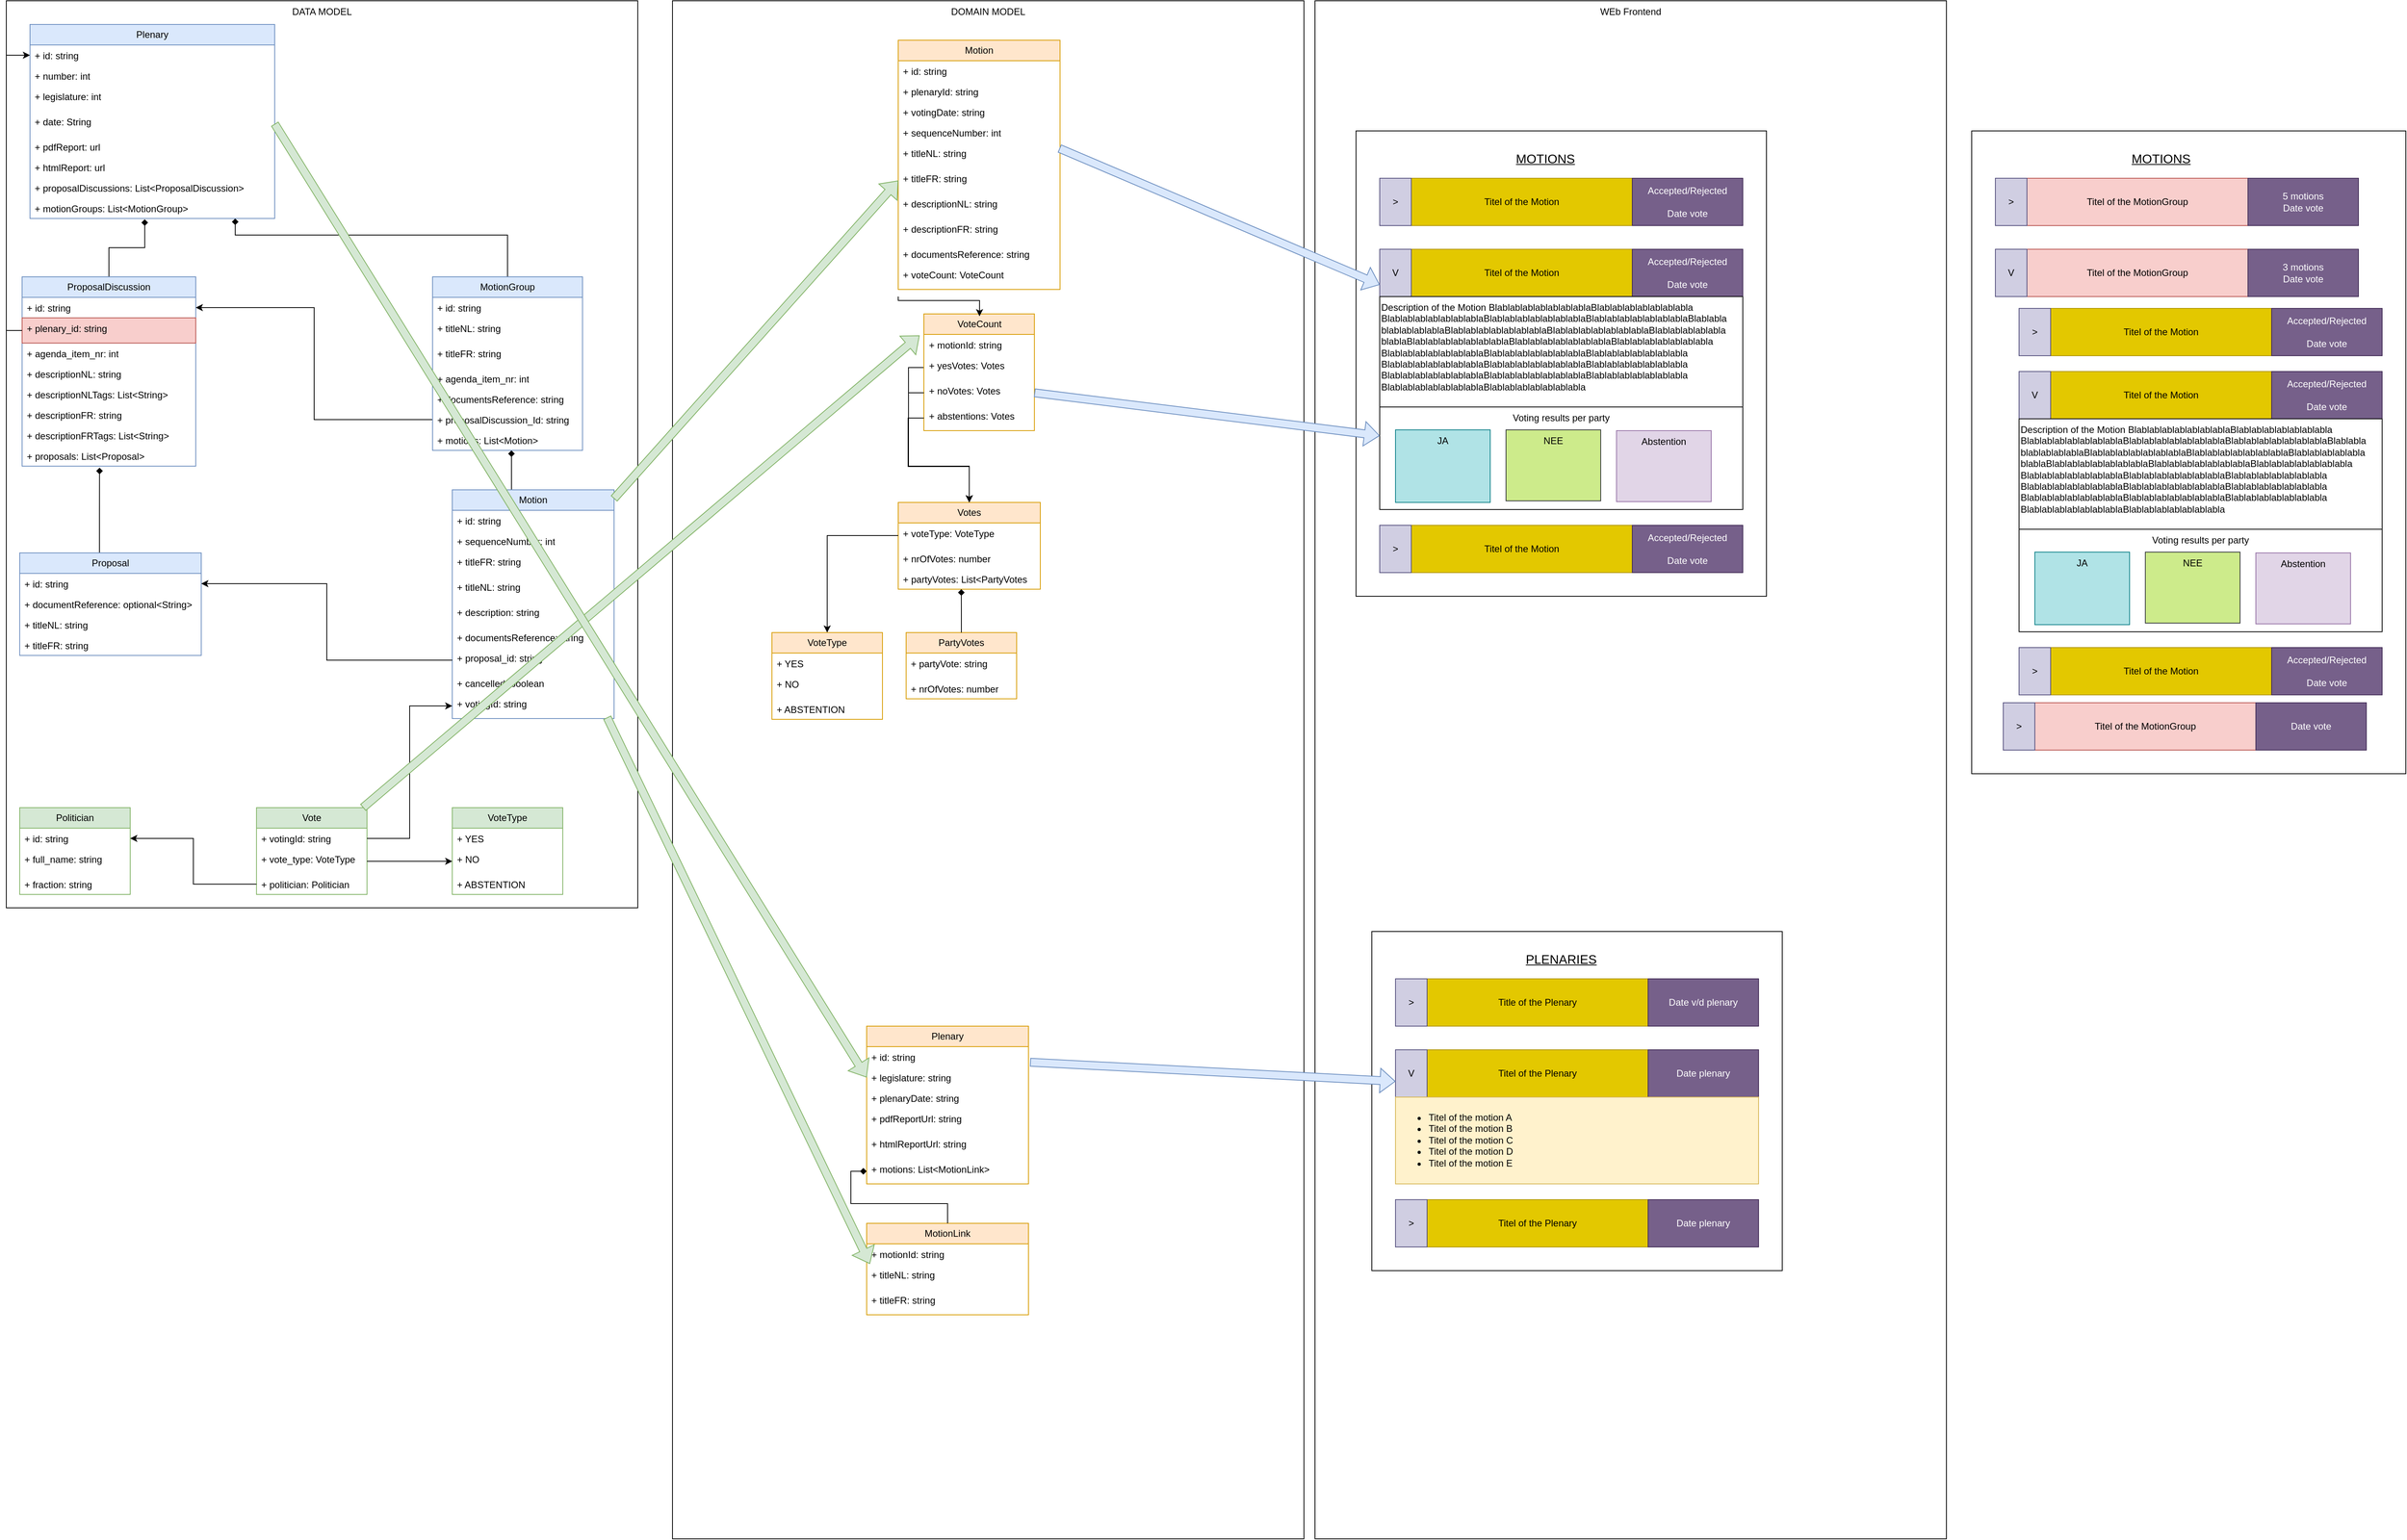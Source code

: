 <mxfile version="24.4.7" type="device">
  <diagram id="AAR1mRfeiqQyKMKh30_z" name="Page-1">
    <mxGraphModel dx="1975" dy="1180" grid="1" gridSize="10" guides="1" tooltips="1" connect="1" arrows="1" fold="1" page="1" pageScale="1" pageWidth="827" pageHeight="1169" math="0" shadow="0">
      <root>
        <mxCell id="0" />
        <mxCell id="1" parent="0" />
        <mxCell id="-ENlqUrfkdgG28yoSUpv-113" value="WEb Frontend" style="rounded=0;whiteSpace=wrap;html=1;verticalAlign=top;" vertex="1" parent="1">
          <mxGeometry x="1668" y="10" width="800" height="1950" as="geometry" />
        </mxCell>
        <mxCell id="FR89OB6KfwYHRrKmToQn-22" value="DATA MODEL" style="rounded=0;whiteSpace=wrap;html=1;verticalAlign=top;" parent="1" vertex="1">
          <mxGeometry x="10" y="10" width="800" height="1150" as="geometry" />
        </mxCell>
        <mxCell id="J9bktaArhZ66ByUuH0eX-114" style="edgeStyle=orthogonalEdgeStyle;rounded=0;orthogonalLoop=1;jettySize=auto;html=1;strokeColor=default;endArrow=none;endFill=0;startArrow=diamond;startFill=1;exitX=0.469;exitY=1.038;exitDx=0;exitDy=0;exitPerimeter=0;" parent="1" source="J9bktaArhZ66ByUuH0eX-95" target="J9bktaArhZ66ByUuH0eX-96" edge="1">
          <mxGeometry relative="1" as="geometry" />
        </mxCell>
        <mxCell id="J9bktaArhZ66ByUuH0eX-115" style="edgeStyle=orthogonalEdgeStyle;rounded=0;orthogonalLoop=1;jettySize=auto;html=1;endArrow=none;endFill=0;startArrow=diamond;startFill=1;entryX=0.5;entryY=0;entryDx=0;entryDy=0;" parent="1" source="J9bktaArhZ66ByUuH0eX-1" target="gQ0caooAG5JBceF9FNhk-10" edge="1">
          <mxGeometry relative="1" as="geometry">
            <Array as="points">
              <mxPoint x="300" y="307" />
              <mxPoint x="645" y="307" />
            </Array>
          </mxGeometry>
        </mxCell>
        <mxCell id="J9bktaArhZ66ByUuH0eX-1" value="Plenary" style="swimlane;fontStyle=0;childLayout=stackLayout;horizontal=1;startSize=26;fillColor=#dae8fc;horizontalStack=0;resizeParent=1;resizeParentMax=0;resizeLast=0;collapsible=1;marginBottom=0;whiteSpace=wrap;html=1;movable=1;resizable=1;rotatable=1;deletable=1;editable=1;locked=0;connectable=1;strokeColor=#6c8ebf;" parent="1" vertex="1">
          <mxGeometry x="40" y="40" width="310" height="246" as="geometry">
            <mxRectangle x="170" y="90" width="80" height="30" as="alternateBounds" />
          </mxGeometry>
        </mxCell>
        <mxCell id="J9bktaArhZ66ByUuH0eX-2" value="+ id: string" style="text;strokeColor=none;fillColor=none;align=left;verticalAlign=top;spacingLeft=4;spacingRight=4;overflow=hidden;rotatable=0;points=[[0,0.5],[1,0.5]];portConstraint=eastwest;whiteSpace=wrap;html=1;" parent="J9bktaArhZ66ByUuH0eX-1" vertex="1">
          <mxGeometry y="26" width="310" height="26" as="geometry" />
        </mxCell>
        <mxCell id="J9bktaArhZ66ByUuH0eX-3" value="+ number: int" style="text;strokeColor=none;fillColor=none;align=left;verticalAlign=top;spacingLeft=4;spacingRight=4;overflow=hidden;rotatable=0;points=[[0,0.5],[1,0.5]];portConstraint=eastwest;whiteSpace=wrap;html=1;" parent="J9bktaArhZ66ByUuH0eX-1" vertex="1">
          <mxGeometry y="52" width="310" height="26" as="geometry" />
        </mxCell>
        <mxCell id="J9bktaArhZ66ByUuH0eX-4" value="+ legislature: int" style="text;strokeColor=none;fillColor=none;align=left;verticalAlign=top;spacingLeft=4;spacingRight=4;overflow=hidden;rotatable=0;points=[[0,0.5],[1,0.5]];portConstraint=eastwest;whiteSpace=wrap;html=1;" parent="J9bktaArhZ66ByUuH0eX-1" vertex="1">
          <mxGeometry y="78" width="310" height="32" as="geometry" />
        </mxCell>
        <mxCell id="tHdkYAUki8lSc-bP6wRB-1" value="+ date: String" style="text;strokeColor=none;fillColor=none;align=left;verticalAlign=top;spacingLeft=4;spacingRight=4;overflow=hidden;rotatable=0;points=[[0,0.5],[1,0.5]];portConstraint=eastwest;whiteSpace=wrap;html=1;" parent="J9bktaArhZ66ByUuH0eX-1" vertex="1">
          <mxGeometry y="110" width="310" height="32" as="geometry" />
        </mxCell>
        <mxCell id="J9bktaArhZ66ByUuH0eX-92" value="+ pdfReport: url" style="text;strokeColor=none;fillColor=none;align=left;verticalAlign=top;spacingLeft=4;spacingRight=4;overflow=hidden;rotatable=0;points=[[0,0.5],[1,0.5]];portConstraint=eastwest;whiteSpace=wrap;html=1;" parent="J9bktaArhZ66ByUuH0eX-1" vertex="1">
          <mxGeometry y="142" width="310" height="26" as="geometry" />
        </mxCell>
        <mxCell id="J9bktaArhZ66ByUuH0eX-94" value="+ htmlReport: url" style="text;strokeColor=none;fillColor=none;align=left;verticalAlign=top;spacingLeft=4;spacingRight=4;overflow=hidden;rotatable=0;points=[[0,0.5],[1,0.5]];portConstraint=eastwest;whiteSpace=wrap;html=1;" parent="J9bktaArhZ66ByUuH0eX-1" vertex="1">
          <mxGeometry y="168" width="310" height="26" as="geometry" />
        </mxCell>
        <mxCell id="J9bktaArhZ66ByUuH0eX-93" value="+ proposalDiscussions: List&amp;lt;ProposalDiscussion&amp;gt;" style="text;strokeColor=none;fillColor=none;align=left;verticalAlign=top;spacingLeft=4;spacingRight=4;overflow=hidden;rotatable=0;points=[[0,0.5],[1,0.5]];portConstraint=eastwest;whiteSpace=wrap;html=1;" parent="J9bktaArhZ66ByUuH0eX-1" vertex="1">
          <mxGeometry y="194" width="310" height="26" as="geometry" />
        </mxCell>
        <mxCell id="J9bktaArhZ66ByUuH0eX-95" value="+ motionGroups: List&amp;lt;MotionGroup&amp;gt;" style="text;strokeColor=none;fillColor=none;align=left;verticalAlign=top;spacingLeft=4;spacingRight=4;overflow=hidden;rotatable=0;points=[[0,0.5],[1,0.5]];portConstraint=eastwest;whiteSpace=wrap;html=1;" parent="J9bktaArhZ66ByUuH0eX-1" vertex="1">
          <mxGeometry y="220" width="310" height="26" as="geometry" />
        </mxCell>
        <mxCell id="J9bktaArhZ66ByUuH0eX-96" value="ProposalDiscussion" style="swimlane;fontStyle=0;childLayout=stackLayout;horizontal=1;startSize=26;fillColor=#dae8fc;horizontalStack=0;resizeParent=1;resizeParentMax=0;resizeLast=0;collapsible=1;marginBottom=0;whiteSpace=wrap;html=1;movable=1;resizable=1;rotatable=1;deletable=1;editable=1;locked=0;connectable=1;strokeColor=#6c8ebf;" parent="1" vertex="1">
          <mxGeometry x="30" y="360" width="220" height="240" as="geometry">
            <mxRectangle x="170" y="90" width="80" height="30" as="alternateBounds" />
          </mxGeometry>
        </mxCell>
        <mxCell id="J9bktaArhZ66ByUuH0eX-97" value="+ id: string" style="text;strokeColor=none;fillColor=none;align=left;verticalAlign=top;spacingLeft=4;spacingRight=4;overflow=hidden;rotatable=0;points=[[0,0.5],[1,0.5]];portConstraint=eastwest;whiteSpace=wrap;html=1;" parent="J9bktaArhZ66ByUuH0eX-96" vertex="1">
          <mxGeometry y="26" width="220" height="26" as="geometry" />
        </mxCell>
        <mxCell id="J9bktaArhZ66ByUuH0eX-99" value="+ plenary_id: string" style="text;strokeColor=#b85450;fillColor=#f8cecc;align=left;verticalAlign=top;spacingLeft=4;spacingRight=4;overflow=hidden;rotatable=0;points=[[0,0.5],[1,0.5]];portConstraint=eastwest;whiteSpace=wrap;html=1;" parent="J9bktaArhZ66ByUuH0eX-96" vertex="1">
          <mxGeometry y="52" width="220" height="32" as="geometry" />
        </mxCell>
        <mxCell id="J9bktaArhZ66ByUuH0eX-98" value="+ agenda_item_nr: int" style="text;strokeColor=none;fillColor=none;align=left;verticalAlign=top;spacingLeft=4;spacingRight=4;overflow=hidden;rotatable=0;points=[[0,0.5],[1,0.5]];portConstraint=eastwest;whiteSpace=wrap;html=1;" parent="J9bktaArhZ66ByUuH0eX-96" vertex="1">
          <mxGeometry y="84" width="220" height="26" as="geometry" />
        </mxCell>
        <mxCell id="J9bktaArhZ66ByUuH0eX-100" value="+ descriptionNL: string" style="text;strokeColor=none;fillColor=none;align=left;verticalAlign=top;spacingLeft=4;spacingRight=4;overflow=hidden;rotatable=0;points=[[0,0.5],[1,0.5]];portConstraint=eastwest;whiteSpace=wrap;html=1;" parent="J9bktaArhZ66ByUuH0eX-96" vertex="1">
          <mxGeometry y="110" width="220" height="26" as="geometry" />
        </mxCell>
        <mxCell id="Tzb_xMdkpysdnAu4gksW-1" value="+ descriptionNLTags: List&amp;lt;String&amp;gt;" style="text;strokeColor=none;fillColor=none;align=left;verticalAlign=top;spacingLeft=4;spacingRight=4;overflow=hidden;rotatable=0;points=[[0,0.5],[1,0.5]];portConstraint=eastwest;whiteSpace=wrap;html=1;" parent="J9bktaArhZ66ByUuH0eX-96" vertex="1">
          <mxGeometry y="136" width="220" height="26" as="geometry" />
        </mxCell>
        <mxCell id="gQ0caooAG5JBceF9FNhk-6" value="+ descriptionFR: string" style="text;strokeColor=none;fillColor=none;align=left;verticalAlign=top;spacingLeft=4;spacingRight=4;overflow=hidden;rotatable=0;points=[[0,0.5],[1,0.5]];portConstraint=eastwest;whiteSpace=wrap;html=1;" parent="J9bktaArhZ66ByUuH0eX-96" vertex="1">
          <mxGeometry y="162" width="220" height="26" as="geometry" />
        </mxCell>
        <mxCell id="Tzb_xMdkpysdnAu4gksW-2" value="+ descriptionFRTags: List&amp;lt;String&amp;gt;" style="text;strokeColor=none;fillColor=none;align=left;verticalAlign=top;spacingLeft=4;spacingRight=4;overflow=hidden;rotatable=0;points=[[0,0.5],[1,0.5]];portConstraint=eastwest;whiteSpace=wrap;html=1;" parent="J9bktaArhZ66ByUuH0eX-96" vertex="1">
          <mxGeometry y="188" width="220" height="26" as="geometry" />
        </mxCell>
        <mxCell id="gQ0caooAG5JBceF9FNhk-7" value="+ proposals: List&amp;lt;Proposal&amp;gt;" style="text;strokeColor=none;fillColor=none;align=left;verticalAlign=top;spacingLeft=4;spacingRight=4;overflow=hidden;rotatable=0;points=[[0,0.5],[1,0.5]];portConstraint=eastwest;whiteSpace=wrap;html=1;" parent="J9bktaArhZ66ByUuH0eX-96" vertex="1">
          <mxGeometry y="214" width="220" height="26" as="geometry" />
        </mxCell>
        <mxCell id="gQ0caooAG5JBceF9FNhk-18" style="edgeStyle=orthogonalEdgeStyle;rounded=0;orthogonalLoop=1;jettySize=auto;html=1;endArrow=diamond;endFill=1;" parent="1" source="J9bktaArhZ66ByUuH0eX-104" target="gQ0caooAG5JBceF9FNhk-16" edge="1">
          <mxGeometry relative="1" as="geometry">
            <Array as="points">
              <mxPoint x="650" y="610" />
              <mxPoint x="650" y="610" />
            </Array>
          </mxGeometry>
        </mxCell>
        <mxCell id="J9bktaArhZ66ByUuH0eX-104" value="Motion" style="swimlane;fontStyle=0;childLayout=stackLayout;horizontal=1;startSize=26;fillColor=#dae8fc;horizontalStack=0;resizeParent=1;resizeParentMax=0;resizeLast=0;collapsible=1;marginBottom=0;whiteSpace=wrap;html=1;movable=1;resizable=1;rotatable=1;deletable=1;editable=1;locked=0;connectable=1;strokeColor=#6c8ebf;" parent="1" vertex="1">
          <mxGeometry x="575" y="630" width="205" height="290" as="geometry">
            <mxRectangle x="170" y="90" width="80" height="30" as="alternateBounds" />
          </mxGeometry>
        </mxCell>
        <mxCell id="J9bktaArhZ66ByUuH0eX-105" value="+ id: string" style="text;strokeColor=none;fillColor=none;align=left;verticalAlign=top;spacingLeft=4;spacingRight=4;overflow=hidden;rotatable=0;points=[[0,0.5],[1,0.5]];portConstraint=eastwest;whiteSpace=wrap;html=1;" parent="J9bktaArhZ66ByUuH0eX-104" vertex="1">
          <mxGeometry y="26" width="205" height="26" as="geometry" />
        </mxCell>
        <mxCell id="J9bktaArhZ66ByUuH0eX-106" value="+ sequenceNumber: int" style="text;strokeColor=none;fillColor=none;align=left;verticalAlign=top;spacingLeft=4;spacingRight=4;overflow=hidden;rotatable=0;points=[[0,0.5],[1,0.5]];portConstraint=eastwest;whiteSpace=wrap;html=1;" parent="J9bktaArhZ66ByUuH0eX-104" vertex="1">
          <mxGeometry y="52" width="205" height="26" as="geometry" />
        </mxCell>
        <mxCell id="gQ0caooAG5JBceF9FNhk-21" value="+ titleFR: string" style="text;strokeColor=none;fillColor=none;align=left;verticalAlign=top;spacingLeft=4;spacingRight=4;overflow=hidden;rotatable=0;points=[[0,0.5],[1,0.5]];portConstraint=eastwest;whiteSpace=wrap;html=1;" parent="J9bktaArhZ66ByUuH0eX-104" vertex="1">
          <mxGeometry y="78" width="205" height="32" as="geometry" />
        </mxCell>
        <mxCell id="gQ0caooAG5JBceF9FNhk-20" value="+ titleNL: string" style="text;strokeColor=none;fillColor=none;align=left;verticalAlign=top;spacingLeft=4;spacingRight=4;overflow=hidden;rotatable=0;points=[[0,0.5],[1,0.5]];portConstraint=eastwest;whiteSpace=wrap;html=1;" parent="J9bktaArhZ66ByUuH0eX-104" vertex="1">
          <mxGeometry y="110" width="205" height="32" as="geometry" />
        </mxCell>
        <mxCell id="gQ0caooAG5JBceF9FNhk-23" value="+ description: string" style="text;strokeColor=none;fillColor=none;align=left;verticalAlign=top;spacingLeft=4;spacingRight=4;overflow=hidden;rotatable=0;points=[[0,0.5],[1,0.5]];portConstraint=eastwest;whiteSpace=wrap;html=1;" parent="J9bktaArhZ66ByUuH0eX-104" vertex="1">
          <mxGeometry y="142" width="205" height="32" as="geometry" />
        </mxCell>
        <mxCell id="gQ0caooAG5JBceF9FNhk-22" value="+ documentsReference: string" style="text;strokeColor=none;fillColor=none;align=left;verticalAlign=top;spacingLeft=4;spacingRight=4;overflow=hidden;rotatable=0;points=[[0,0.5],[1,0.5]];portConstraint=eastwest;whiteSpace=wrap;html=1;" parent="J9bktaArhZ66ByUuH0eX-104" vertex="1">
          <mxGeometry y="174" width="205" height="26" as="geometry" />
        </mxCell>
        <mxCell id="J9bktaArhZ66ByUuH0eX-107" value="+ proposal_id: string" style="text;strokeColor=none;fillColor=none;align=left;verticalAlign=top;spacingLeft=4;spacingRight=4;overflow=hidden;rotatable=0;points=[[0,0.5],[1,0.5]];portConstraint=eastwest;whiteSpace=wrap;html=1;" parent="J9bktaArhZ66ByUuH0eX-104" vertex="1">
          <mxGeometry y="200" width="205" height="32" as="geometry" />
        </mxCell>
        <mxCell id="J9bktaArhZ66ByUuH0eX-111" value="+ cancelled: boolean" style="text;strokeColor=none;fillColor=none;align=left;verticalAlign=top;spacingLeft=4;spacingRight=4;overflow=hidden;rotatable=0;points=[[0,0.5],[1,0.5]];portConstraint=eastwest;whiteSpace=wrap;html=1;" parent="J9bktaArhZ66ByUuH0eX-104" vertex="1">
          <mxGeometry y="232" width="205" height="26" as="geometry" />
        </mxCell>
        <mxCell id="gQ0caooAG5JBceF9FNhk-24" value="+ votingId: string" style="text;strokeColor=none;fillColor=none;align=left;verticalAlign=top;spacingLeft=4;spacingRight=4;overflow=hidden;rotatable=0;points=[[0,0.5],[1,0.5]];portConstraint=eastwest;whiteSpace=wrap;html=1;" parent="J9bktaArhZ66ByUuH0eX-104" vertex="1">
          <mxGeometry y="258" width="205" height="32" as="geometry" />
        </mxCell>
        <mxCell id="J9bktaArhZ66ByUuH0eX-113" style="edgeStyle=orthogonalEdgeStyle;rounded=0;orthogonalLoop=1;jettySize=auto;html=1;entryX=1;entryY=0.5;entryDx=0;entryDy=0;exitX=0;exitY=0.5;exitDx=0;exitDy=0;" parent="1" source="gQ0caooAG5JBceF9FNhk-15" target="J9bktaArhZ66ByUuH0eX-97" edge="1">
          <mxGeometry relative="1" as="geometry" />
        </mxCell>
        <mxCell id="J9bktaArhZ66ByUuH0eX-121" value="Politician" style="swimlane;fontStyle=0;childLayout=stackLayout;horizontal=1;startSize=26;fillColor=#d5e8d4;horizontalStack=0;resizeParent=1;resizeParentMax=0;resizeLast=0;collapsible=1;marginBottom=0;whiteSpace=wrap;html=1;movable=1;resizable=1;rotatable=1;deletable=1;editable=1;locked=0;connectable=1;strokeColor=#82b366;" parent="1" vertex="1">
          <mxGeometry x="26.96" y="1033" width="140" height="110" as="geometry">
            <mxRectangle x="170" y="90" width="80" height="30" as="alternateBounds" />
          </mxGeometry>
        </mxCell>
        <mxCell id="J9bktaArhZ66ByUuH0eX-122" value="+ id: string" style="text;strokeColor=none;fillColor=none;align=left;verticalAlign=top;spacingLeft=4;spacingRight=4;overflow=hidden;rotatable=0;points=[[0,0.5],[1,0.5]];portConstraint=eastwest;whiteSpace=wrap;html=1;" parent="J9bktaArhZ66ByUuH0eX-121" vertex="1">
          <mxGeometry y="26" width="140" height="26" as="geometry" />
        </mxCell>
        <mxCell id="J9bktaArhZ66ByUuH0eX-124" value="+ full_name: string" style="text;strokeColor=none;fillColor=none;align=left;verticalAlign=top;spacingLeft=4;spacingRight=4;overflow=hidden;rotatable=0;points=[[0,0.5],[1,0.5]];portConstraint=eastwest;whiteSpace=wrap;html=1;" parent="J9bktaArhZ66ByUuH0eX-121" vertex="1">
          <mxGeometry y="52" width="140" height="32" as="geometry" />
        </mxCell>
        <mxCell id="J9bktaArhZ66ByUuH0eX-125" value="+ fraction: string" style="text;strokeColor=none;fillColor=none;align=left;verticalAlign=top;spacingLeft=4;spacingRight=4;overflow=hidden;rotatable=0;points=[[0,0.5],[1,0.5]];portConstraint=eastwest;whiteSpace=wrap;html=1;" parent="J9bktaArhZ66ByUuH0eX-121" vertex="1">
          <mxGeometry y="84" width="140" height="26" as="geometry" />
        </mxCell>
        <mxCell id="J9bktaArhZ66ByUuH0eX-126" value="Vote" style="swimlane;fontStyle=0;childLayout=stackLayout;horizontal=1;startSize=26;fillColor=#d5e8d4;horizontalStack=0;resizeParent=1;resizeParentMax=0;resizeLast=0;collapsible=1;marginBottom=0;whiteSpace=wrap;html=1;movable=1;resizable=1;rotatable=1;deletable=1;editable=1;locked=0;connectable=1;strokeColor=#82b366;" parent="1" vertex="1">
          <mxGeometry x="326.96" y="1033" width="140" height="110" as="geometry">
            <mxRectangle x="170" y="90" width="80" height="30" as="alternateBounds" />
          </mxGeometry>
        </mxCell>
        <mxCell id="J9bktaArhZ66ByUuH0eX-127" value="+ votingId: string" style="text;strokeColor=none;fillColor=none;align=left;verticalAlign=top;spacingLeft=4;spacingRight=4;overflow=hidden;rotatable=0;points=[[0,0.5],[1,0.5]];portConstraint=eastwest;whiteSpace=wrap;html=1;" parent="J9bktaArhZ66ByUuH0eX-126" vertex="1">
          <mxGeometry y="26" width="140" height="26" as="geometry" />
        </mxCell>
        <mxCell id="J9bktaArhZ66ByUuH0eX-128" value="+ vote_type: VoteType" style="text;strokeColor=none;fillColor=none;align=left;verticalAlign=top;spacingLeft=4;spacingRight=4;overflow=hidden;rotatable=0;points=[[0,0.5],[1,0.5]];portConstraint=eastwest;whiteSpace=wrap;html=1;" parent="J9bktaArhZ66ByUuH0eX-126" vertex="1">
          <mxGeometry y="52" width="140" height="32" as="geometry" />
        </mxCell>
        <mxCell id="J9bktaArhZ66ByUuH0eX-132" value="+ politician: Politician" style="text;strokeColor=none;fillColor=none;align=left;verticalAlign=top;spacingLeft=4;spacingRight=4;overflow=hidden;rotatable=0;points=[[0,0.5],[1,0.5]];portConstraint=eastwest;whiteSpace=wrap;html=1;" parent="J9bktaArhZ66ByUuH0eX-126" vertex="1">
          <mxGeometry y="84" width="140" height="26" as="geometry" />
        </mxCell>
        <mxCell id="J9bktaArhZ66ByUuH0eX-133" style="edgeStyle=orthogonalEdgeStyle;rounded=0;orthogonalLoop=1;jettySize=auto;html=1;" parent="1" source="J9bktaArhZ66ByUuH0eX-132" target="J9bktaArhZ66ByUuH0eX-122" edge="1">
          <mxGeometry relative="1" as="geometry" />
        </mxCell>
        <mxCell id="J9bktaArhZ66ByUuH0eX-135" value="VoteType" style="swimlane;fontStyle=0;childLayout=stackLayout;horizontal=1;startSize=26;fillColor=#d5e8d4;horizontalStack=0;resizeParent=1;resizeParentMax=0;resizeLast=0;collapsible=1;marginBottom=0;whiteSpace=wrap;html=1;movable=1;resizable=1;rotatable=1;deletable=1;editable=1;locked=0;connectable=1;strokeColor=#82b366;" parent="1" vertex="1">
          <mxGeometry x="575" y="1033" width="140" height="110" as="geometry">
            <mxRectangle x="170" y="90" width="80" height="30" as="alternateBounds" />
          </mxGeometry>
        </mxCell>
        <mxCell id="J9bktaArhZ66ByUuH0eX-136" value="+ YES" style="text;strokeColor=none;fillColor=none;align=left;verticalAlign=top;spacingLeft=4;spacingRight=4;overflow=hidden;rotatable=0;points=[[0,0.5],[1,0.5]];portConstraint=eastwest;whiteSpace=wrap;html=1;" parent="J9bktaArhZ66ByUuH0eX-135" vertex="1">
          <mxGeometry y="26" width="140" height="26" as="geometry" />
        </mxCell>
        <mxCell id="J9bktaArhZ66ByUuH0eX-137" value="+ NO" style="text;strokeColor=none;fillColor=none;align=left;verticalAlign=top;spacingLeft=4;spacingRight=4;overflow=hidden;rotatable=0;points=[[0,0.5],[1,0.5]];portConstraint=eastwest;whiteSpace=wrap;html=1;" parent="J9bktaArhZ66ByUuH0eX-135" vertex="1">
          <mxGeometry y="52" width="140" height="32" as="geometry" />
        </mxCell>
        <mxCell id="J9bktaArhZ66ByUuH0eX-138" value="+ ABSTENTION&lt;span style=&quot;color: rgba(0, 0, 0, 0); font-family: monospace; font-size: 0px; text-wrap: nowrap;&quot;&gt;%3CmxGraphModel%3E%3Croot%3E%3CmxCell%20id%3D%220%22%2F%3E%3CmxCell%20id%3D%221%22%20parent%3D%220%22%2F%3E%3CmxCell%20id%3D%222%22%20value%3D%22Vote%22%20style%3D%22swimlane%3BfontStyle%3D0%3BchildLayout%3DstackLayout%3Bhorizontal%3D1%3BstartSize%3D26%3BfillColor%3D%23d5e8d4%3BhorizontalStack%3D0%3BresizeParent%3D1%3BresizeParentMax%3D0%3BresizeLast%3D0%3Bcollapsible%3D1%3BmarginBottom%3D0%3BwhiteSpace%3Dwrap%3Bhtml%3D1%3Bmovable%3D1%3Bresizable%3D1%3Brotatable%3D1%3Bdeletable%3D1%3Beditable%3D1%3Blocked%3D0%3Bconnectable%3D1%3BstrokeColor%3D%2382b366%3B%22%20vertex%3D%221%22%20parent%3D%221%22%3E%3CmxGeometry%20x%3D%22360%22%20y%3D%22600%22%20width%3D%22140%22%20height%3D%22136%22%20as%3D%22geometry%22%3E%3CmxRectangle%20x%3D%22170%22%20y%3D%2290%22%20width%3D%2280%22%20height%3D%2230%22%20as%3D%22alternateBounds%22%2F%3E%3C%2FmxGeometry%3E%3C%2FmxCell%3E%3CmxCell%20id%3D%223%22%20value%3D%22%2B%20motion_id%3A%20string%22%20style%3D%22text%3BstrokeColor%3Dnone%3BfillColor%3Dnone%3Balign%3Dleft%3BverticalAlign%3Dtop%3BspacingLeft%3D4%3BspacingRight%3D4%3Boverflow%3Dhidden%3Brotatable%3D0%3Bpoints%3D%5B%5B0%2C0.5%5D%2C%5B1%2C0.5%5D%5D%3BportConstraint%3Deastwest%3BwhiteSpace%3Dwrap%3Bhtml%3D1%3B%22%20vertex%3D%221%22%20parent%3D%222%22%3E%3CmxGeometry%20y%3D%2226%22%20width%3D%22140%22%20height%3D%2226%22%20as%3D%22geometry%22%2F%3E%3C%2FmxCell%3E%3CmxCell%20id%3D%224%22%20value%3D%22%2B%20vote_type%3A%20boolean%22%20style%3D%22text%3BstrokeColor%3Dnone%3BfillColor%3Dnone%3Balign%3Dleft%3BverticalAlign%3Dtop%3BspacingLeft%3D4%3BspacingRight%3D4%3Boverflow%3Dhidden%3Brotatable%3D0%3Bpoints%3D%5B%5B0%2C0.5%5D%2C%5B1%2C0.5%5D%5D%3BportConstraint%3Deastwest%3BwhiteSpace%3Dwrap%3Bhtml%3D1%3B%22%20vertex%3D%221%22%20parent%3D%222%22%3E%3CmxGeometry%20y%3D%2252%22%20width%3D%22140%22%20height%3D%2232%22%20as%3D%22geometry%22%2F%3E%3C%2FmxCell%3E%3CmxCell%20id%3D%225%22%20value%3D%22%2B%20fraction%3A%20string%22%20style%3D%22text%3BstrokeColor%3Dnone%3BfillColor%3Dnone%3Balign%3Dleft%3BverticalAlign%3Dtop%3BspacingLeft%3D4%3BspacingRight%3D4%3Boverflow%3Dhidden%3Brotatable%3D0%3Bpoints%3D%5B%5B0%2C0.5%5D%2C%5B1%2C0.5%5D%5D%3BportConstraint%3Deastwest%3BwhiteSpace%3Dwrap%3Bhtml%3D1%3B%22%20vertex%3D%221%22%20parent%3D%222%22%3E%3CmxGeometry%20y%3D%2284%22%20width%3D%22140%22%20height%3D%2226%22%20as%3D%22geometry%22%2F%3E%3C%2FmxCell%3E%3CmxCell%20id%3D%226%22%20value%3D%22%2B%20politician%3A%20Politician%22%20style%3D%22text%3BstrokeColor%3Dnone%3BfillColor%3Dnone%3Balign%3Dleft%3BverticalAlign%3Dtop%3BspacingLeft%3D4%3BspacingRight%3D4%3Boverflow%3Dhidden%3Brotatable%3D0%3Bpoints%3D%5B%5B0%2C0.5%5D%2C%5B1%2C0.5%5D%5D%3BportConstraint%3Deastwest%3BwhiteSpace%3Dwrap%3Bhtml%3D1%3B%22%20vertex%3D%221%22%20parent%3D%222%22%3E%3CmxGeometry%20y%3D%22110%22%20width%3D%22140%22%20height%3D%2226%22%20as%3D%22geometry%22%2F%3E%3C%2FmxCell%3E%3C%2Froot%3E%3C%2FmxGraphModel%3E&lt;/span&gt;" style="text;strokeColor=none;fillColor=none;align=left;verticalAlign=top;spacingLeft=4;spacingRight=4;overflow=hidden;rotatable=0;points=[[0,0.5],[1,0.5]];portConstraint=eastwest;whiteSpace=wrap;html=1;" parent="J9bktaArhZ66ByUuH0eX-135" vertex="1">
          <mxGeometry y="84" width="140" height="26" as="geometry" />
        </mxCell>
        <mxCell id="J9bktaArhZ66ByUuH0eX-140" style="edgeStyle=orthogonalEdgeStyle;rounded=0;orthogonalLoop=1;jettySize=auto;html=1;entryX=0;entryY=0.5;entryDx=0;entryDy=0;" parent="1" source="J9bktaArhZ66ByUuH0eX-128" target="J9bktaArhZ66ByUuH0eX-137" edge="1">
          <mxGeometry relative="1" as="geometry">
            <mxPoint x="616.96" y="1123" as="targetPoint" />
          </mxGeometry>
        </mxCell>
        <mxCell id="gQ0caooAG5JBceF9FNhk-9" style="edgeStyle=orthogonalEdgeStyle;rounded=0;orthogonalLoop=1;jettySize=auto;html=1;endArrow=diamond;endFill=1;entryX=0.446;entryY=1.075;entryDx=0;entryDy=0;entryPerimeter=0;" parent="1" source="gQ0caooAG5JBceF9FNhk-1" target="gQ0caooAG5JBceF9FNhk-7" edge="1">
          <mxGeometry relative="1" as="geometry">
            <Array as="points">
              <mxPoint x="128" y="660" />
              <mxPoint x="128" y="660" />
            </Array>
          </mxGeometry>
        </mxCell>
        <mxCell id="gQ0caooAG5JBceF9FNhk-1" value="Proposal" style="swimlane;fontStyle=0;childLayout=stackLayout;horizontal=1;startSize=26;fillColor=#dae8fc;horizontalStack=0;resizeParent=1;resizeParentMax=0;resizeLast=0;collapsible=1;marginBottom=0;whiteSpace=wrap;html=1;movable=1;resizable=1;rotatable=1;deletable=1;editable=1;locked=0;connectable=1;strokeColor=#6c8ebf;" parent="1" vertex="1">
          <mxGeometry x="26.96" y="710" width="230" height="130" as="geometry">
            <mxRectangle x="170" y="90" width="80" height="30" as="alternateBounds" />
          </mxGeometry>
        </mxCell>
        <mxCell id="gQ0caooAG5JBceF9FNhk-2" value="+ id: string" style="text;strokeColor=none;fillColor=none;align=left;verticalAlign=top;spacingLeft=4;spacingRight=4;overflow=hidden;rotatable=0;points=[[0,0.5],[1,0.5]];portConstraint=eastwest;whiteSpace=wrap;html=1;" parent="gQ0caooAG5JBceF9FNhk-1" vertex="1">
          <mxGeometry y="26" width="230" height="26" as="geometry" />
        </mxCell>
        <mxCell id="gQ0caooAG5JBceF9FNhk-3" value="+ documentReference: optional&amp;lt;String&amp;gt;" style="text;strokeColor=none;fillColor=none;align=left;verticalAlign=top;spacingLeft=4;spacingRight=4;overflow=hidden;rotatable=0;points=[[0,0.5],[1,0.5]];portConstraint=eastwest;whiteSpace=wrap;html=1;" parent="gQ0caooAG5JBceF9FNhk-1" vertex="1">
          <mxGeometry y="52" width="230" height="26" as="geometry" />
        </mxCell>
        <mxCell id="gQ0caooAG5JBceF9FNhk-5" value="+ titleNL: string" style="text;strokeColor=none;fillColor=none;align=left;verticalAlign=top;spacingLeft=4;spacingRight=4;overflow=hidden;rotatable=0;points=[[0,0.5],[1,0.5]];portConstraint=eastwest;whiteSpace=wrap;html=1;" parent="gQ0caooAG5JBceF9FNhk-1" vertex="1">
          <mxGeometry y="78" width="230" height="26" as="geometry" />
        </mxCell>
        <mxCell id="gQ0caooAG5JBceF9FNhk-8" value="+ titleFR: string" style="text;strokeColor=none;fillColor=none;align=left;verticalAlign=top;spacingLeft=4;spacingRight=4;overflow=hidden;rotatable=0;points=[[0,0.5],[1,0.5]];portConstraint=eastwest;whiteSpace=wrap;html=1;" parent="gQ0caooAG5JBceF9FNhk-1" vertex="1">
          <mxGeometry y="104" width="230" height="26" as="geometry" />
        </mxCell>
        <mxCell id="gQ0caooAG5JBceF9FNhk-10" value="MotionGroup" style="swimlane;fontStyle=0;childLayout=stackLayout;horizontal=1;startSize=26;fillColor=#dae8fc;horizontalStack=0;resizeParent=1;resizeParentMax=0;resizeLast=0;collapsible=1;marginBottom=0;whiteSpace=wrap;html=1;movable=1;resizable=1;rotatable=1;deletable=1;editable=1;locked=0;connectable=1;strokeColor=#6c8ebf;" parent="1" vertex="1">
          <mxGeometry x="550" y="360" width="190" height="220" as="geometry">
            <mxRectangle x="170" y="90" width="80" height="30" as="alternateBounds" />
          </mxGeometry>
        </mxCell>
        <mxCell id="gQ0caooAG5JBceF9FNhk-11" value="+ id: string" style="text;strokeColor=none;fillColor=none;align=left;verticalAlign=top;spacingLeft=4;spacingRight=4;overflow=hidden;rotatable=0;points=[[0,0.5],[1,0.5]];portConstraint=eastwest;whiteSpace=wrap;html=1;" parent="gQ0caooAG5JBceF9FNhk-10" vertex="1">
          <mxGeometry y="26" width="190" height="26" as="geometry" />
        </mxCell>
        <mxCell id="gQ0caooAG5JBceF9FNhk-12" value="+ titleNL: string" style="text;strokeColor=none;fillColor=none;align=left;verticalAlign=top;spacingLeft=4;spacingRight=4;overflow=hidden;rotatable=0;points=[[0,0.5],[1,0.5]];portConstraint=eastwest;whiteSpace=wrap;html=1;" parent="gQ0caooAG5JBceF9FNhk-10" vertex="1">
          <mxGeometry y="52" width="190" height="32" as="geometry" />
        </mxCell>
        <mxCell id="gQ0caooAG5JBceF9FNhk-17" value="+ titleFR: string" style="text;strokeColor=none;fillColor=none;align=left;verticalAlign=top;spacingLeft=4;spacingRight=4;overflow=hidden;rotatable=0;points=[[0,0.5],[1,0.5]];portConstraint=eastwest;whiteSpace=wrap;html=1;" parent="gQ0caooAG5JBceF9FNhk-10" vertex="1">
          <mxGeometry y="84" width="190" height="32" as="geometry" />
        </mxCell>
        <mxCell id="gQ0caooAG5JBceF9FNhk-13" value="+ agenda_item_nr: int" style="text;strokeColor=none;fillColor=none;align=left;verticalAlign=top;spacingLeft=4;spacingRight=4;overflow=hidden;rotatable=0;points=[[0,0.5],[1,0.5]];portConstraint=eastwest;whiteSpace=wrap;html=1;" parent="gQ0caooAG5JBceF9FNhk-10" vertex="1">
          <mxGeometry y="116" width="190" height="26" as="geometry" />
        </mxCell>
        <mxCell id="gQ0caooAG5JBceF9FNhk-14" value="+ documentsReference: string" style="text;strokeColor=none;fillColor=none;align=left;verticalAlign=top;spacingLeft=4;spacingRight=4;overflow=hidden;rotatable=0;points=[[0,0.5],[1,0.5]];portConstraint=eastwest;whiteSpace=wrap;html=1;" parent="gQ0caooAG5JBceF9FNhk-10" vertex="1">
          <mxGeometry y="142" width="190" height="26" as="geometry" />
        </mxCell>
        <mxCell id="gQ0caooAG5JBceF9FNhk-15" value="+ proposalDiscussion_Id: string" style="text;strokeColor=none;fillColor=none;align=left;verticalAlign=top;spacingLeft=4;spacingRight=4;overflow=hidden;rotatable=0;points=[[0,0.5],[1,0.5]];portConstraint=eastwest;whiteSpace=wrap;html=1;" parent="gQ0caooAG5JBceF9FNhk-10" vertex="1">
          <mxGeometry y="168" width="190" height="26" as="geometry" />
        </mxCell>
        <mxCell id="gQ0caooAG5JBceF9FNhk-16" value="+ motions: List&amp;lt;Motion&amp;gt;" style="text;strokeColor=none;fillColor=none;align=left;verticalAlign=top;spacingLeft=4;spacingRight=4;overflow=hidden;rotatable=0;points=[[0,0.5],[1,0.5]];portConstraint=eastwest;whiteSpace=wrap;html=1;" parent="gQ0caooAG5JBceF9FNhk-10" vertex="1">
          <mxGeometry y="194" width="190" height="26" as="geometry" />
        </mxCell>
        <mxCell id="gQ0caooAG5JBceF9FNhk-19" style="edgeStyle=orthogonalEdgeStyle;rounded=0;orthogonalLoop=1;jettySize=auto;html=1;" parent="1" source="J9bktaArhZ66ByUuH0eX-107" target="gQ0caooAG5JBceF9FNhk-2" edge="1">
          <mxGeometry relative="1" as="geometry" />
        </mxCell>
        <mxCell id="gQ0caooAG5JBceF9FNhk-25" style="edgeStyle=orthogonalEdgeStyle;rounded=0;orthogonalLoop=1;jettySize=auto;html=1;entryX=0;entryY=0.5;entryDx=0;entryDy=0;" parent="1" source="J9bktaArhZ66ByUuH0eX-127" target="gQ0caooAG5JBceF9FNhk-24" edge="1">
          <mxGeometry relative="1" as="geometry" />
        </mxCell>
        <mxCell id="tHdkYAUki8lSc-bP6wRB-3" value="" style="edgeStyle=orthogonalEdgeStyle;rounded=0;orthogonalLoop=1;jettySize=auto;html=1;exitX=0;exitY=0.5;exitDx=0;exitDy=0;entryX=0;entryY=0.5;entryDx=0;entryDy=0;" parent="1" source="J9bktaArhZ66ByUuH0eX-99" target="J9bktaArhZ66ByUuH0eX-2" edge="1">
          <mxGeometry relative="1" as="geometry">
            <Array as="points">
              <mxPoint x="10" y="428" />
              <mxPoint x="10" y="79" />
            </Array>
            <mxPoint x="30" y="428" as="sourcePoint" />
            <mxPoint x="-20" y="320" as="targetPoint" />
          </mxGeometry>
        </mxCell>
        <mxCell id="FR89OB6KfwYHRrKmToQn-2" value="" style="rounded=0;whiteSpace=wrap;html=1;" parent="1" vertex="1">
          <mxGeometry x="1720" y="175" width="520" height="590" as="geometry" />
        </mxCell>
        <mxCell id="FR89OB6KfwYHRrKmToQn-3" value="&lt;font style=&quot;font-size: 16px;&quot;&gt;&lt;u&gt;MOTIONS&lt;/u&gt;&lt;/font&gt;" style="text;html=1;align=center;verticalAlign=middle;whiteSpace=wrap;rounded=0;" parent="1" vertex="1">
          <mxGeometry x="1930" y="195" width="60" height="30" as="geometry" />
        </mxCell>
        <mxCell id="FR89OB6KfwYHRrKmToQn-7" value="" style="group;fillColor=#e3c800;fontColor=#000000;strokeColor=#B09500;" parent="1" vertex="1" connectable="0">
          <mxGeometry x="1750" y="235" width="460" height="60" as="geometry" />
        </mxCell>
        <mxCell id="FR89OB6KfwYHRrKmToQn-4" value="Titel of the Motion" style="rounded=0;whiteSpace=wrap;html=1;fillColor=#e3c800;fontColor=#000000;strokeColor=#B09500;" parent="FR89OB6KfwYHRrKmToQn-7" vertex="1">
          <mxGeometry x="40" width="280" height="60" as="geometry" />
        </mxCell>
        <mxCell id="FR89OB6KfwYHRrKmToQn-5" value="Accepted/Rejected&lt;div&gt;&lt;br&gt;&lt;/div&gt;&lt;div&gt;Date vote&lt;/div&gt;" style="rounded=0;whiteSpace=wrap;html=1;fillColor=#76608a;fontColor=#ffffff;strokeColor=#432D57;" parent="FR89OB6KfwYHRrKmToQn-7" vertex="1">
          <mxGeometry x="320" width="140" height="60" as="geometry" />
        </mxCell>
        <mxCell id="FR89OB6KfwYHRrKmToQn-6" value="&amp;gt;" style="rounded=0;whiteSpace=wrap;html=1;fillColor=#d0cee2;strokeColor=#56517e;" parent="FR89OB6KfwYHRrKmToQn-7" vertex="1">
          <mxGeometry width="40" height="60" as="geometry" />
        </mxCell>
        <mxCell id="FR89OB6KfwYHRrKmToQn-8" value="" style="group;fillColor=#e3c800;fontColor=#000000;strokeColor=#B09500;" parent="1" vertex="1" connectable="0">
          <mxGeometry x="1750" y="325" width="460" height="60" as="geometry" />
        </mxCell>
        <mxCell id="FR89OB6KfwYHRrKmToQn-9" value="Titel of the Motion" style="rounded=0;whiteSpace=wrap;html=1;fillColor=#e3c800;fontColor=#000000;strokeColor=#B09500;" parent="FR89OB6KfwYHRrKmToQn-8" vertex="1">
          <mxGeometry x="40" width="280" height="60" as="geometry" />
        </mxCell>
        <mxCell id="FR89OB6KfwYHRrKmToQn-10" value="Accepted/Rejected&lt;div&gt;&lt;br&gt;&lt;/div&gt;&lt;div&gt;Date vote&lt;/div&gt;" style="rounded=0;whiteSpace=wrap;html=1;fillColor=#76608a;fontColor=#ffffff;strokeColor=#432D57;" parent="FR89OB6KfwYHRrKmToQn-8" vertex="1">
          <mxGeometry x="320" width="140" height="60" as="geometry" />
        </mxCell>
        <mxCell id="FR89OB6KfwYHRrKmToQn-11" value="V" style="rounded=0;whiteSpace=wrap;html=1;fillColor=#d0cee2;strokeColor=#56517e;" parent="FR89OB6KfwYHRrKmToQn-8" vertex="1">
          <mxGeometry width="40" height="60" as="geometry" />
        </mxCell>
        <mxCell id="FR89OB6KfwYHRrKmToQn-12" value="Description of the Motion&amp;nbsp;&lt;span style=&quot;text-align: center;&quot;&gt;Blablablablablablablabla&lt;/span&gt;&lt;span style=&quot;text-align: center;&quot;&gt;Blablablablablablablabla&amp;nbsp;&lt;/span&gt;&lt;div&gt;&lt;span style=&quot;text-align: center;&quot;&gt;Blablablablablablablabla&lt;/span&gt;&lt;span style=&quot;text-align: center;&quot;&gt;Blablablablablablablabla&lt;/span&gt;&lt;span style=&quot;text-align: center;&quot;&gt;Blablablablablablablabla&lt;/span&gt;&lt;span style=&quot;text-align: center;&quot;&gt;Blablabla&amp;nbsp;&lt;/span&gt;&lt;/div&gt;&lt;div&gt;&lt;span style=&quot;text-align: center;&quot;&gt;blablablablabla&lt;/span&gt;&lt;span style=&quot;text-align: center;&quot;&gt;Blablablablablablablabla&lt;/span&gt;&lt;span style=&quot;text-align: center;&quot;&gt;Blablablablablablablabla&lt;/span&gt;&lt;span style=&quot;text-align: center;&quot;&gt;Blablablablablabla&lt;/span&gt;&lt;/div&gt;&lt;div&gt;&lt;span style=&quot;text-align: center;&quot;&gt;blabla&lt;/span&gt;&lt;span style=&quot;text-align: center;&quot;&gt;Blablablablablablablabla&lt;/span&gt;&lt;span style=&quot;text-align: center;&quot;&gt;Blablablablablablablabla&lt;/span&gt;&lt;span style=&quot;text-align: center;&quot;&gt;Blablablablablablablabla&lt;/span&gt;&lt;/div&gt;&lt;div&gt;&lt;span style=&quot;text-align: center;&quot;&gt;Blablablablablablablabla&lt;/span&gt;&lt;span style=&quot;text-align: center;&quot;&gt;Blablablablablablablabla&lt;/span&gt;&lt;span style=&quot;text-align: center;&quot;&gt;Blablablablablablablabla&lt;/span&gt;&lt;/div&gt;&lt;div&gt;&lt;span style=&quot;text-align: center;&quot;&gt;Blablablablablablablabla&lt;/span&gt;&lt;span style=&quot;text-align: center;&quot;&gt;Blablablablablablablabla&lt;/span&gt;&lt;span style=&quot;background-color: initial;&quot;&gt;Blablablablablablablabla&lt;/span&gt;&lt;div&gt;Blablablablablablablabla&lt;span style=&quot;background-color: initial;&quot;&gt;Blablablablablablablabla&lt;/span&gt;&lt;span style=&quot;background-color: initial;&quot;&gt;Blablablablablablablabla&lt;/span&gt;&lt;/div&gt;&lt;div&gt;&lt;span style=&quot;background-color: initial;&quot;&gt;Blablablablablablablabla&lt;/span&gt;&lt;span style=&quot;background-color: initial;&quot;&gt;Blablablablablablablabla&lt;/span&gt;&lt;/div&gt;&lt;/div&gt;" style="rounded=0;html=1;align=left;verticalAlign=top;" parent="1" vertex="1">
          <mxGeometry x="1750" y="385" width="460" height="140" as="geometry" />
        </mxCell>
        <mxCell id="FR89OB6KfwYHRrKmToQn-14" value="" style="group;fillColor=#e3c800;fontColor=#000000;strokeColor=#B09500;" parent="1" vertex="1" connectable="0">
          <mxGeometry x="1750" y="675" width="460" height="60" as="geometry" />
        </mxCell>
        <mxCell id="FR89OB6KfwYHRrKmToQn-15" value="Titel of the Motion" style="rounded=0;whiteSpace=wrap;html=1;fillColor=#e3c800;fontColor=#000000;strokeColor=#B09500;" parent="FR89OB6KfwYHRrKmToQn-14" vertex="1">
          <mxGeometry x="40" width="280" height="60" as="geometry" />
        </mxCell>
        <mxCell id="FR89OB6KfwYHRrKmToQn-16" value="Accepted/Rejected&lt;div&gt;&lt;br&gt;&lt;/div&gt;&lt;div&gt;Date vote&lt;/div&gt;" style="rounded=0;whiteSpace=wrap;html=1;fillColor=#76608a;fontColor=#ffffff;strokeColor=#432D57;" parent="FR89OB6KfwYHRrKmToQn-14" vertex="1">
          <mxGeometry x="320" width="140" height="60" as="geometry" />
        </mxCell>
        <mxCell id="FR89OB6KfwYHRrKmToQn-17" value="&amp;gt;" style="rounded=0;whiteSpace=wrap;html=1;fillColor=#d0cee2;strokeColor=#56517e;" parent="FR89OB6KfwYHRrKmToQn-14" vertex="1">
          <mxGeometry width="40" height="60" as="geometry" />
        </mxCell>
        <mxCell id="FR89OB6KfwYHRrKmToQn-18" value="Voting results per party" style="rounded=0;whiteSpace=wrap;html=1;verticalAlign=top;" parent="1" vertex="1">
          <mxGeometry x="1750" y="525" width="460" height="130" as="geometry" />
        </mxCell>
        <mxCell id="FR89OB6KfwYHRrKmToQn-19" value="JA" style="rounded=0;whiteSpace=wrap;html=1;verticalAlign=top;fillColor=#b0e3e6;strokeColor=#0e8088;" parent="1" vertex="1">
          <mxGeometry x="1770" y="554" width="120" height="92" as="geometry" />
        </mxCell>
        <mxCell id="FR89OB6KfwYHRrKmToQn-20" value="NEE" style="rounded=0;whiteSpace=wrap;html=1;verticalAlign=top;fillColor=#cdeb8b;strokeColor=#36393d;" parent="1" vertex="1">
          <mxGeometry x="1910" y="554" width="120" height="90" as="geometry" />
        </mxCell>
        <mxCell id="FR89OB6KfwYHRrKmToQn-21" value="Abstention" style="rounded=0;whiteSpace=wrap;html=1;verticalAlign=top;fillColor=#e1d5e7;strokeColor=#9673a6;" parent="1" vertex="1">
          <mxGeometry x="2050" y="555" width="120" height="90" as="geometry" />
        </mxCell>
        <mxCell id="FR89OB6KfwYHRrKmToQn-23" value="DOMAIN MODEL" style="rounded=0;whiteSpace=wrap;html=1;verticalAlign=top;" parent="1" vertex="1">
          <mxGeometry x="854" y="10" width="800" height="1950" as="geometry" />
        </mxCell>
        <mxCell id="FR89OB6KfwYHRrKmToQn-24" value="Motion" style="swimlane;fontStyle=0;childLayout=stackLayout;horizontal=1;startSize=26;fillColor=#ffe6cc;horizontalStack=0;resizeParent=1;resizeParentMax=0;resizeLast=0;collapsible=1;marginBottom=0;whiteSpace=wrap;html=1;movable=1;resizable=1;rotatable=1;deletable=1;editable=1;locked=0;connectable=1;strokeColor=#d79b00;" parent="1" vertex="1">
          <mxGeometry x="1140" y="60" width="205" height="316" as="geometry">
            <mxRectangle x="170" y="90" width="80" height="30" as="alternateBounds" />
          </mxGeometry>
        </mxCell>
        <mxCell id="FR89OB6KfwYHRrKmToQn-25" value="+ id: string" style="text;strokeColor=none;fillColor=none;align=left;verticalAlign=top;spacingLeft=4;spacingRight=4;overflow=hidden;rotatable=0;points=[[0,0.5],[1,0.5]];portConstraint=eastwest;whiteSpace=wrap;html=1;" parent="FR89OB6KfwYHRrKmToQn-24" vertex="1">
          <mxGeometry y="26" width="205" height="26" as="geometry" />
        </mxCell>
        <mxCell id="FR89OB6KfwYHRrKmToQn-34" value="+ plenaryId: string" style="text;strokeColor=none;fillColor=none;align=left;verticalAlign=top;spacingLeft=4;spacingRight=4;overflow=hidden;rotatable=0;points=[[0,0.5],[1,0.5]];portConstraint=eastwest;whiteSpace=wrap;html=1;" parent="FR89OB6KfwYHRrKmToQn-24" vertex="1">
          <mxGeometry y="52" width="205" height="26" as="geometry" />
        </mxCell>
        <mxCell id="FR89OB6KfwYHRrKmToQn-35" value="+ votingDate: string" style="text;strokeColor=none;fillColor=none;align=left;verticalAlign=top;spacingLeft=4;spacingRight=4;overflow=hidden;rotatable=0;points=[[0,0.5],[1,0.5]];portConstraint=eastwest;whiteSpace=wrap;html=1;" parent="FR89OB6KfwYHRrKmToQn-24" vertex="1">
          <mxGeometry y="78" width="205" height="26" as="geometry" />
        </mxCell>
        <mxCell id="FR89OB6KfwYHRrKmToQn-26" value="+ sequenceNumber: int" style="text;strokeColor=none;fillColor=none;align=left;verticalAlign=top;spacingLeft=4;spacingRight=4;overflow=hidden;rotatable=0;points=[[0,0.5],[1,0.5]];portConstraint=eastwest;whiteSpace=wrap;html=1;" parent="FR89OB6KfwYHRrKmToQn-24" vertex="1">
          <mxGeometry y="104" width="205" height="26" as="geometry" />
        </mxCell>
        <mxCell id="FR89OB6KfwYHRrKmToQn-28" value="+ titleNL: string" style="text;strokeColor=none;fillColor=none;align=left;verticalAlign=top;spacingLeft=4;spacingRight=4;overflow=hidden;rotatable=0;points=[[0,0.5],[1,0.5]];portConstraint=eastwest;whiteSpace=wrap;html=1;" parent="FR89OB6KfwYHRrKmToQn-24" vertex="1">
          <mxGeometry y="130" width="205" height="32" as="geometry" />
        </mxCell>
        <mxCell id="FR89OB6KfwYHRrKmToQn-27" value="+ titleFR: string" style="text;strokeColor=none;fillColor=none;align=left;verticalAlign=top;spacingLeft=4;spacingRight=4;overflow=hidden;rotatable=0;points=[[0,0.5],[1,0.5]];portConstraint=eastwest;whiteSpace=wrap;html=1;" parent="FR89OB6KfwYHRrKmToQn-24" vertex="1">
          <mxGeometry y="162" width="205" height="32" as="geometry" />
        </mxCell>
        <mxCell id="FR89OB6KfwYHRrKmToQn-29" value="+ descriptionNL: string" style="text;strokeColor=none;fillColor=none;align=left;verticalAlign=top;spacingLeft=4;spacingRight=4;overflow=hidden;rotatable=0;points=[[0,0.5],[1,0.5]];portConstraint=eastwest;whiteSpace=wrap;html=1;" parent="FR89OB6KfwYHRrKmToQn-24" vertex="1">
          <mxGeometry y="194" width="205" height="32" as="geometry" />
        </mxCell>
        <mxCell id="FR89OB6KfwYHRrKmToQn-36" value="+ descriptionFR: string" style="text;strokeColor=none;fillColor=none;align=left;verticalAlign=top;spacingLeft=4;spacingRight=4;overflow=hidden;rotatable=0;points=[[0,0.5],[1,0.5]];portConstraint=eastwest;whiteSpace=wrap;html=1;" parent="FR89OB6KfwYHRrKmToQn-24" vertex="1">
          <mxGeometry y="226" width="205" height="32" as="geometry" />
        </mxCell>
        <mxCell id="FR89OB6KfwYHRrKmToQn-30" value="+ documentsReference: string" style="text;strokeColor=none;fillColor=none;align=left;verticalAlign=top;spacingLeft=4;spacingRight=4;overflow=hidden;rotatable=0;points=[[0,0.5],[1,0.5]];portConstraint=eastwest;whiteSpace=wrap;html=1;" parent="FR89OB6KfwYHRrKmToQn-24" vertex="1">
          <mxGeometry y="258" width="205" height="26" as="geometry" />
        </mxCell>
        <mxCell id="FR89OB6KfwYHRrKmToQn-31" value="+ voteCount: VoteCount" style="text;strokeColor=none;fillColor=none;align=left;verticalAlign=top;spacingLeft=4;spacingRight=4;overflow=hidden;rotatable=0;points=[[0,0.5],[1,0.5]];portConstraint=eastwest;whiteSpace=wrap;html=1;" parent="FR89OB6KfwYHRrKmToQn-24" vertex="1">
          <mxGeometry y="284" width="205" height="32" as="geometry" />
        </mxCell>
        <mxCell id="FR89OB6KfwYHRrKmToQn-37" value="PartyVotes" style="swimlane;fontStyle=0;childLayout=stackLayout;horizontal=1;startSize=26;fillColor=#ffe6cc;horizontalStack=0;resizeParent=1;resizeParentMax=0;resizeLast=0;collapsible=1;marginBottom=0;whiteSpace=wrap;html=1;movable=1;resizable=1;rotatable=1;deletable=1;editable=1;locked=0;connectable=1;strokeColor=#d79b00;" parent="1" vertex="1">
          <mxGeometry x="1150" y="811" width="140" height="84" as="geometry">
            <mxRectangle x="170" y="90" width="80" height="30" as="alternateBounds" />
          </mxGeometry>
        </mxCell>
        <mxCell id="FR89OB6KfwYHRrKmToQn-39" value="+ partyVote: string" style="text;strokeColor=none;fillColor=none;align=left;verticalAlign=top;spacingLeft=4;spacingRight=4;overflow=hidden;rotatable=0;points=[[0,0.5],[1,0.5]];portConstraint=eastwest;whiteSpace=wrap;html=1;" parent="FR89OB6KfwYHRrKmToQn-37" vertex="1">
          <mxGeometry y="26" width="140" height="32" as="geometry" />
        </mxCell>
        <mxCell id="FR89OB6KfwYHRrKmToQn-40" value="+ nrOfVotes: number" style="text;strokeColor=none;fillColor=none;align=left;verticalAlign=top;spacingLeft=4;spacingRight=4;overflow=hidden;rotatable=0;points=[[0,0.5],[1,0.5]];portConstraint=eastwest;whiteSpace=wrap;html=1;" parent="FR89OB6KfwYHRrKmToQn-37" vertex="1">
          <mxGeometry y="58" width="140" height="26" as="geometry" />
        </mxCell>
        <mxCell id="FR89OB6KfwYHRrKmToQn-41" value="VoteType" style="swimlane;fontStyle=0;childLayout=stackLayout;horizontal=1;startSize=26;fillColor=#ffe6cc;horizontalStack=0;resizeParent=1;resizeParentMax=0;resizeLast=0;collapsible=1;marginBottom=0;whiteSpace=wrap;html=1;movable=1;resizable=1;rotatable=1;deletable=1;editable=1;locked=0;connectable=1;strokeColor=#d79b00;" parent="1" vertex="1">
          <mxGeometry x="980" y="811" width="140" height="110" as="geometry">
            <mxRectangle x="170" y="90" width="80" height="30" as="alternateBounds" />
          </mxGeometry>
        </mxCell>
        <mxCell id="FR89OB6KfwYHRrKmToQn-42" value="+ YES" style="text;strokeColor=none;fillColor=none;align=left;verticalAlign=top;spacingLeft=4;spacingRight=4;overflow=hidden;rotatable=0;points=[[0,0.5],[1,0.5]];portConstraint=eastwest;whiteSpace=wrap;html=1;" parent="FR89OB6KfwYHRrKmToQn-41" vertex="1">
          <mxGeometry y="26" width="140" height="26" as="geometry" />
        </mxCell>
        <mxCell id="FR89OB6KfwYHRrKmToQn-43" value="+ NO" style="text;strokeColor=none;fillColor=none;align=left;verticalAlign=top;spacingLeft=4;spacingRight=4;overflow=hidden;rotatable=0;points=[[0,0.5],[1,0.5]];portConstraint=eastwest;whiteSpace=wrap;html=1;" parent="FR89OB6KfwYHRrKmToQn-41" vertex="1">
          <mxGeometry y="52" width="140" height="32" as="geometry" />
        </mxCell>
        <mxCell id="FR89OB6KfwYHRrKmToQn-44" value="+ ABSTENTION&lt;span style=&quot;color: rgba(0, 0, 0, 0); font-family: monospace; font-size: 0px; text-wrap: nowrap;&quot;&gt;%3CmxGraphModel%3E%3Croot%3E%3CmxCell%20id%3D%220%22%2F%3E%3CmxCell%20id%3D%221%22%20parent%3D%220%22%2F%3E%3CmxCell%20id%3D%222%22%20value%3D%22Vote%22%20style%3D%22swimlane%3BfontStyle%3D0%3BchildLayout%3DstackLayout%3Bhorizontal%3D1%3BstartSize%3D26%3BfillColor%3D%23d5e8d4%3BhorizontalStack%3D0%3BresizeParent%3D1%3BresizeParentMax%3D0%3BresizeLast%3D0%3Bcollapsible%3D1%3BmarginBottom%3D0%3BwhiteSpace%3Dwrap%3Bhtml%3D1%3Bmovable%3D1%3Bresizable%3D1%3Brotatable%3D1%3Bdeletable%3D1%3Beditable%3D1%3Blocked%3D0%3Bconnectable%3D1%3BstrokeColor%3D%2382b366%3B%22%20vertex%3D%221%22%20parent%3D%221%22%3E%3CmxGeometry%20x%3D%22360%22%20y%3D%22600%22%20width%3D%22140%22%20height%3D%22136%22%20as%3D%22geometry%22%3E%3CmxRectangle%20x%3D%22170%22%20y%3D%2290%22%20width%3D%2280%22%20height%3D%2230%22%20as%3D%22alternateBounds%22%2F%3E%3C%2FmxGeometry%3E%3C%2FmxCell%3E%3CmxCell%20id%3D%223%22%20value%3D%22%2B%20motion_id%3A%20string%22%20style%3D%22text%3BstrokeColor%3Dnone%3BfillColor%3Dnone%3Balign%3Dleft%3BverticalAlign%3Dtop%3BspacingLeft%3D4%3BspacingRight%3D4%3Boverflow%3Dhidden%3Brotatable%3D0%3Bpoints%3D%5B%5B0%2C0.5%5D%2C%5B1%2C0.5%5D%5D%3BportConstraint%3Deastwest%3BwhiteSpace%3Dwrap%3Bhtml%3D1%3B%22%20vertex%3D%221%22%20parent%3D%222%22%3E%3CmxGeometry%20y%3D%2226%22%20width%3D%22140%22%20height%3D%2226%22%20as%3D%22geometry%22%2F%3E%3C%2FmxCell%3E%3CmxCell%20id%3D%224%22%20value%3D%22%2B%20vote_type%3A%20boolean%22%20style%3D%22text%3BstrokeColor%3Dnone%3BfillColor%3Dnone%3Balign%3Dleft%3BverticalAlign%3Dtop%3BspacingLeft%3D4%3BspacingRight%3D4%3Boverflow%3Dhidden%3Brotatable%3D0%3Bpoints%3D%5B%5B0%2C0.5%5D%2C%5B1%2C0.5%5D%5D%3BportConstraint%3Deastwest%3BwhiteSpace%3Dwrap%3Bhtml%3D1%3B%22%20vertex%3D%221%22%20parent%3D%222%22%3E%3CmxGeometry%20y%3D%2252%22%20width%3D%22140%22%20height%3D%2232%22%20as%3D%22geometry%22%2F%3E%3C%2FmxCell%3E%3CmxCell%20id%3D%225%22%20value%3D%22%2B%20fraction%3A%20string%22%20style%3D%22text%3BstrokeColor%3Dnone%3BfillColor%3Dnone%3Balign%3Dleft%3BverticalAlign%3Dtop%3BspacingLeft%3D4%3BspacingRight%3D4%3Boverflow%3Dhidden%3Brotatable%3D0%3Bpoints%3D%5B%5B0%2C0.5%5D%2C%5B1%2C0.5%5D%5D%3BportConstraint%3Deastwest%3BwhiteSpace%3Dwrap%3Bhtml%3D1%3B%22%20vertex%3D%221%22%20parent%3D%222%22%3E%3CmxGeometry%20y%3D%2284%22%20width%3D%22140%22%20height%3D%2226%22%20as%3D%22geometry%22%2F%3E%3C%2FmxCell%3E%3CmxCell%20id%3D%226%22%20value%3D%22%2B%20politician%3A%20Politician%22%20style%3D%22text%3BstrokeColor%3Dnone%3BfillColor%3Dnone%3Balign%3Dleft%3BverticalAlign%3Dtop%3BspacingLeft%3D4%3BspacingRight%3D4%3Boverflow%3Dhidden%3Brotatable%3D0%3Bpoints%3D%5B%5B0%2C0.5%5D%2C%5B1%2C0.5%5D%5D%3BportConstraint%3Deastwest%3BwhiteSpace%3Dwrap%3Bhtml%3D1%3B%22%20vertex%3D%221%22%20parent%3D%222%22%3E%3CmxGeometry%20y%3D%22110%22%20width%3D%22140%22%20height%3D%2226%22%20as%3D%22geometry%22%2F%3E%3C%2FmxCell%3E%3C%2Froot%3E%3C%2FmxGraphModel%3E&lt;/span&gt;" style="text;strokeColor=none;fillColor=none;align=left;verticalAlign=top;spacingLeft=4;spacingRight=4;overflow=hidden;rotatable=0;points=[[0,0.5],[1,0.5]];portConstraint=eastwest;whiteSpace=wrap;html=1;" parent="FR89OB6KfwYHRrKmToQn-41" vertex="1">
          <mxGeometry y="84" width="140" height="26" as="geometry" />
        </mxCell>
        <mxCell id="FR89OB6KfwYHRrKmToQn-45" value="Votes" style="swimlane;fontStyle=0;childLayout=stackLayout;horizontal=1;startSize=26;fillColor=#ffe6cc;horizontalStack=0;resizeParent=1;resizeParentMax=0;resizeLast=0;collapsible=1;marginBottom=0;whiteSpace=wrap;html=1;movable=1;resizable=1;rotatable=1;deletable=1;editable=1;locked=0;connectable=1;strokeColor=#d79b00;" parent="1" vertex="1">
          <mxGeometry x="1140" y="646" width="180" height="110" as="geometry">
            <mxRectangle x="170" y="90" width="80" height="30" as="alternateBounds" />
          </mxGeometry>
        </mxCell>
        <mxCell id="FR89OB6KfwYHRrKmToQn-47" value="+ voteType: VoteType" style="text;strokeColor=none;fillColor=none;align=left;verticalAlign=top;spacingLeft=4;spacingRight=4;overflow=hidden;rotatable=0;points=[[0,0.5],[1,0.5]];portConstraint=eastwest;whiteSpace=wrap;html=1;" parent="FR89OB6KfwYHRrKmToQn-45" vertex="1">
          <mxGeometry y="26" width="180" height="32" as="geometry" />
        </mxCell>
        <mxCell id="FR89OB6KfwYHRrKmToQn-48" value="+ nrOfVotes: number" style="text;strokeColor=none;fillColor=none;align=left;verticalAlign=top;spacingLeft=4;spacingRight=4;overflow=hidden;rotatable=0;points=[[0,0.5],[1,0.5]];portConstraint=eastwest;whiteSpace=wrap;html=1;" parent="FR89OB6KfwYHRrKmToQn-45" vertex="1">
          <mxGeometry y="58" width="180" height="26" as="geometry" />
        </mxCell>
        <mxCell id="FR89OB6KfwYHRrKmToQn-46" value="+ partyVotes: List&amp;lt;PartyVotes" style="text;strokeColor=none;fillColor=none;align=left;verticalAlign=top;spacingLeft=4;spacingRight=4;overflow=hidden;rotatable=0;points=[[0,0.5],[1,0.5]];portConstraint=eastwest;whiteSpace=wrap;html=1;" parent="FR89OB6KfwYHRrKmToQn-45" vertex="1">
          <mxGeometry y="84" width="180" height="26" as="geometry" />
        </mxCell>
        <mxCell id="FR89OB6KfwYHRrKmToQn-49" style="edgeStyle=orthogonalEdgeStyle;rounded=0;orthogonalLoop=1;jettySize=auto;html=1;entryX=0.444;entryY=1;entryDx=0;entryDy=0;entryPerimeter=0;endArrow=diamond;endFill=1;" parent="1" source="FR89OB6KfwYHRrKmToQn-37" target="FR89OB6KfwYHRrKmToQn-46" edge="1">
          <mxGeometry relative="1" as="geometry" />
        </mxCell>
        <mxCell id="FR89OB6KfwYHRrKmToQn-50" style="edgeStyle=orthogonalEdgeStyle;rounded=0;orthogonalLoop=1;jettySize=auto;html=1;entryX=0.5;entryY=0;entryDx=0;entryDy=0;" parent="1" source="FR89OB6KfwYHRrKmToQn-47" target="FR89OB6KfwYHRrKmToQn-41" edge="1">
          <mxGeometry relative="1" as="geometry" />
        </mxCell>
        <mxCell id="FR89OB6KfwYHRrKmToQn-57" style="edgeStyle=orthogonalEdgeStyle;rounded=0;orthogonalLoop=1;jettySize=auto;html=1;exitX=0;exitY=0.5;exitDx=0;exitDy=0;entryX=0.5;entryY=0;entryDx=0;entryDy=0;" parent="1" source="FR89OB6KfwYHRrKmToQn-53" target="FR89OB6KfwYHRrKmToQn-45" edge="1">
          <mxGeometry relative="1" as="geometry">
            <Array as="points">
              <mxPoint x="1153" y="475" />
              <mxPoint x="1153" y="600" />
              <mxPoint x="1230" y="600" />
            </Array>
          </mxGeometry>
        </mxCell>
        <mxCell id="FR89OB6KfwYHRrKmToQn-51" value="VoteCount" style="swimlane;fontStyle=0;childLayout=stackLayout;horizontal=1;startSize=26;fillColor=#ffe6cc;horizontalStack=0;resizeParent=1;resizeParentMax=0;resizeLast=0;collapsible=1;marginBottom=0;whiteSpace=wrap;html=1;movable=1;resizable=1;rotatable=1;deletable=1;editable=1;locked=0;connectable=1;strokeColor=#d79b00;" parent="1" vertex="1">
          <mxGeometry x="1172.5" y="407" width="140" height="148" as="geometry">
            <mxRectangle x="170" y="90" width="80" height="30" as="alternateBounds" />
          </mxGeometry>
        </mxCell>
        <mxCell id="FR89OB6KfwYHRrKmToQn-52" value="+ motionId: string" style="text;strokeColor=none;fillColor=none;align=left;verticalAlign=top;spacingLeft=4;spacingRight=4;overflow=hidden;rotatable=0;points=[[0,0.5],[1,0.5]];portConstraint=eastwest;whiteSpace=wrap;html=1;" parent="FR89OB6KfwYHRrKmToQn-51" vertex="1">
          <mxGeometry y="26" width="140" height="26" as="geometry" />
        </mxCell>
        <mxCell id="FR89OB6KfwYHRrKmToQn-53" value="+ yesVotes: Votes" style="text;strokeColor=none;fillColor=none;align=left;verticalAlign=top;spacingLeft=4;spacingRight=4;overflow=hidden;rotatable=0;points=[[0,0.5],[1,0.5]];portConstraint=eastwest;whiteSpace=wrap;html=1;" parent="FR89OB6KfwYHRrKmToQn-51" vertex="1">
          <mxGeometry y="52" width="140" height="32" as="geometry" />
        </mxCell>
        <mxCell id="FR89OB6KfwYHRrKmToQn-55" value="+ noVotes: Votes" style="text;strokeColor=none;fillColor=none;align=left;verticalAlign=top;spacingLeft=4;spacingRight=4;overflow=hidden;rotatable=0;points=[[0,0.5],[1,0.5]];portConstraint=eastwest;whiteSpace=wrap;html=1;" parent="FR89OB6KfwYHRrKmToQn-51" vertex="1">
          <mxGeometry y="84" width="140" height="32" as="geometry" />
        </mxCell>
        <mxCell id="FR89OB6KfwYHRrKmToQn-56" value="+ abstentions: Votes" style="text;strokeColor=none;fillColor=none;align=left;verticalAlign=top;spacingLeft=4;spacingRight=4;overflow=hidden;rotatable=0;points=[[0,0.5],[1,0.5]];portConstraint=eastwest;whiteSpace=wrap;html=1;" parent="FR89OB6KfwYHRrKmToQn-51" vertex="1">
          <mxGeometry y="116" width="140" height="32" as="geometry" />
        </mxCell>
        <mxCell id="FR89OB6KfwYHRrKmToQn-58" style="edgeStyle=orthogonalEdgeStyle;rounded=0;orthogonalLoop=1;jettySize=auto;html=1;" parent="1" edge="1">
          <mxGeometry relative="1" as="geometry">
            <mxPoint x="1140" y="385" as="sourcePoint" />
            <mxPoint x="1243" y="410" as="targetPoint" />
            <Array as="points">
              <mxPoint x="1140" y="390" />
              <mxPoint x="1243" y="390" />
            </Array>
          </mxGeometry>
        </mxCell>
        <mxCell id="FR89OB6KfwYHRrKmToQn-59" style="edgeStyle=orthogonalEdgeStyle;rounded=0;orthogonalLoop=1;jettySize=auto;html=1;entryX=0.5;entryY=0;entryDx=0;entryDy=0;" parent="1" source="FR89OB6KfwYHRrKmToQn-55" target="FR89OB6KfwYHRrKmToQn-45" edge="1">
          <mxGeometry relative="1" as="geometry">
            <Array as="points">
              <mxPoint x="1153" y="507" />
              <mxPoint x="1153" y="600" />
              <mxPoint x="1230" y="600" />
            </Array>
          </mxGeometry>
        </mxCell>
        <mxCell id="FR89OB6KfwYHRrKmToQn-61" style="edgeStyle=orthogonalEdgeStyle;rounded=0;orthogonalLoop=1;jettySize=auto;html=1;entryX=0.5;entryY=0;entryDx=0;entryDy=0;" parent="1" source="FR89OB6KfwYHRrKmToQn-56" target="FR89OB6KfwYHRrKmToQn-45" edge="1">
          <mxGeometry relative="1" as="geometry" />
        </mxCell>
        <mxCell id="-ENlqUrfkdgG28yoSUpv-80" value="Plenary" style="swimlane;fontStyle=0;childLayout=stackLayout;horizontal=1;startSize=26;fillColor=#ffe6cc;horizontalStack=0;resizeParent=1;resizeParentMax=0;resizeLast=0;collapsible=1;marginBottom=0;whiteSpace=wrap;html=1;movable=1;resizable=1;rotatable=1;deletable=1;editable=1;locked=0;connectable=1;strokeColor=#d79b00;" vertex="1" parent="1">
          <mxGeometry x="1100" y="1310" width="205" height="200" as="geometry">
            <mxRectangle x="170" y="90" width="80" height="30" as="alternateBounds" />
          </mxGeometry>
        </mxCell>
        <mxCell id="-ENlqUrfkdgG28yoSUpv-81" value="+ id: string" style="text;strokeColor=none;fillColor=none;align=left;verticalAlign=top;spacingLeft=4;spacingRight=4;overflow=hidden;rotatable=0;points=[[0,0.5],[1,0.5]];portConstraint=eastwest;whiteSpace=wrap;html=1;" vertex="1" parent="-ENlqUrfkdgG28yoSUpv-80">
          <mxGeometry y="26" width="205" height="26" as="geometry" />
        </mxCell>
        <mxCell id="-ENlqUrfkdgG28yoSUpv-82" value="+ legislature: string" style="text;strokeColor=none;fillColor=none;align=left;verticalAlign=top;spacingLeft=4;spacingRight=4;overflow=hidden;rotatable=0;points=[[0,0.5],[1,0.5]];portConstraint=eastwest;whiteSpace=wrap;html=1;" vertex="1" parent="-ENlqUrfkdgG28yoSUpv-80">
          <mxGeometry y="52" width="205" height="26" as="geometry" />
        </mxCell>
        <mxCell id="-ENlqUrfkdgG28yoSUpv-83" value="+ plenaryDate: string" style="text;strokeColor=none;fillColor=none;align=left;verticalAlign=top;spacingLeft=4;spacingRight=4;overflow=hidden;rotatable=0;points=[[0,0.5],[1,0.5]];portConstraint=eastwest;whiteSpace=wrap;html=1;" vertex="1" parent="-ENlqUrfkdgG28yoSUpv-80">
          <mxGeometry y="78" width="205" height="26" as="geometry" />
        </mxCell>
        <mxCell id="-ENlqUrfkdgG28yoSUpv-84" value="+ pdfReportUrl: string" style="text;strokeColor=none;fillColor=none;align=left;verticalAlign=top;spacingLeft=4;spacingRight=4;overflow=hidden;rotatable=0;points=[[0,0.5],[1,0.5]];portConstraint=eastwest;whiteSpace=wrap;html=1;" vertex="1" parent="-ENlqUrfkdgG28yoSUpv-80">
          <mxGeometry y="104" width="205" height="32" as="geometry" />
        </mxCell>
        <mxCell id="-ENlqUrfkdgG28yoSUpv-85" value="+ htmlReportUrl: string" style="text;strokeColor=none;fillColor=none;align=left;verticalAlign=top;spacingLeft=4;spacingRight=4;overflow=hidden;rotatable=0;points=[[0,0.5],[1,0.5]];portConstraint=eastwest;whiteSpace=wrap;html=1;" vertex="1" parent="-ENlqUrfkdgG28yoSUpv-80">
          <mxGeometry y="136" width="205" height="32" as="geometry" />
        </mxCell>
        <mxCell id="-ENlqUrfkdgG28yoSUpv-86" value="+ motions: List&amp;lt;MotionLink&amp;gt;" style="text;strokeColor=none;fillColor=none;align=left;verticalAlign=top;spacingLeft=4;spacingRight=4;overflow=hidden;rotatable=0;points=[[0,0.5],[1,0.5]];portConstraint=eastwest;whiteSpace=wrap;html=1;" vertex="1" parent="-ENlqUrfkdgG28yoSUpv-80">
          <mxGeometry y="168" width="205" height="32" as="geometry" />
        </mxCell>
        <mxCell id="-ENlqUrfkdgG28yoSUpv-87" value="MotionLink" style="swimlane;fontStyle=0;childLayout=stackLayout;horizontal=1;startSize=26;fillColor=#ffe6cc;horizontalStack=0;resizeParent=1;resizeParentMax=0;resizeLast=0;collapsible=1;marginBottom=0;whiteSpace=wrap;html=1;movable=1;resizable=1;rotatable=1;deletable=1;editable=1;locked=0;connectable=1;strokeColor=#d79b00;" vertex="1" parent="1">
          <mxGeometry x="1100" y="1560" width="205" height="116" as="geometry">
            <mxRectangle x="170" y="90" width="80" height="30" as="alternateBounds" />
          </mxGeometry>
        </mxCell>
        <mxCell id="-ENlqUrfkdgG28yoSUpv-88" value="+ motionId: string" style="text;strokeColor=none;fillColor=none;align=left;verticalAlign=top;spacingLeft=4;spacingRight=4;overflow=hidden;rotatable=0;points=[[0,0.5],[1,0.5]];portConstraint=eastwest;whiteSpace=wrap;html=1;" vertex="1" parent="-ENlqUrfkdgG28yoSUpv-87">
          <mxGeometry y="26" width="205" height="26" as="geometry" />
        </mxCell>
        <mxCell id="-ENlqUrfkdgG28yoSUpv-89" value="+ titleNL: string" style="text;strokeColor=none;fillColor=none;align=left;verticalAlign=top;spacingLeft=4;spacingRight=4;overflow=hidden;rotatable=0;points=[[0,0.5],[1,0.5]];portConstraint=eastwest;whiteSpace=wrap;html=1;" vertex="1" parent="-ENlqUrfkdgG28yoSUpv-87">
          <mxGeometry y="52" width="205" height="32" as="geometry" />
        </mxCell>
        <mxCell id="-ENlqUrfkdgG28yoSUpv-90" value="+ titleFR: string" style="text;strokeColor=none;fillColor=none;align=left;verticalAlign=top;spacingLeft=4;spacingRight=4;overflow=hidden;rotatable=0;points=[[0,0.5],[1,0.5]];portConstraint=eastwest;whiteSpace=wrap;html=1;" vertex="1" parent="-ENlqUrfkdgG28yoSUpv-87">
          <mxGeometry y="84" width="205" height="32" as="geometry" />
        </mxCell>
        <mxCell id="-ENlqUrfkdgG28yoSUpv-91" style="edgeStyle=orthogonalEdgeStyle;rounded=0;orthogonalLoop=1;jettySize=auto;html=1;startArrow=diamond;startFill=1;endArrow=none;endFill=0;" edge="1" parent="1" source="-ENlqUrfkdgG28yoSUpv-86" target="-ENlqUrfkdgG28yoSUpv-87">
          <mxGeometry relative="1" as="geometry" />
        </mxCell>
        <mxCell id="-ENlqUrfkdgG28yoSUpv-94" value="" style="rounded=0;whiteSpace=wrap;html=1;" vertex="1" parent="1">
          <mxGeometry x="1740" y="1190" width="520" height="430" as="geometry" />
        </mxCell>
        <mxCell id="-ENlqUrfkdgG28yoSUpv-95" value="&lt;font style=&quot;font-size: 16px;&quot;&gt;&lt;u&gt;PLENARIES&lt;/u&gt;&lt;/font&gt;" style="text;html=1;align=center;verticalAlign=middle;whiteSpace=wrap;rounded=0;" vertex="1" parent="1">
          <mxGeometry x="1950" y="1210" width="60" height="30" as="geometry" />
        </mxCell>
        <mxCell id="-ENlqUrfkdgG28yoSUpv-96" value="" style="group;fillColor=#e3c800;fontColor=#000000;strokeColor=#B09500;" vertex="1" connectable="0" parent="1">
          <mxGeometry x="1770" y="1250" width="460" height="60" as="geometry" />
        </mxCell>
        <mxCell id="-ENlqUrfkdgG28yoSUpv-97" value="Title of the Plenary" style="rounded=0;whiteSpace=wrap;html=1;fillColor=#e3c800;fontColor=#000000;strokeColor=#B09500;" vertex="1" parent="-ENlqUrfkdgG28yoSUpv-96">
          <mxGeometry x="40" width="280" height="60" as="geometry" />
        </mxCell>
        <mxCell id="-ENlqUrfkdgG28yoSUpv-98" value="&lt;div&gt;&lt;span style=&quot;background-color: initial;&quot;&gt;Date v/d plenary&lt;/span&gt;&lt;br&gt;&lt;/div&gt;" style="rounded=0;whiteSpace=wrap;html=1;fillColor=#76608a;fontColor=#ffffff;strokeColor=#432D57;" vertex="1" parent="-ENlqUrfkdgG28yoSUpv-96">
          <mxGeometry x="320" width="140" height="60" as="geometry" />
        </mxCell>
        <mxCell id="-ENlqUrfkdgG28yoSUpv-99" value="&amp;gt;" style="rounded=0;whiteSpace=wrap;html=1;fillColor=#d0cee2;strokeColor=#56517e;" vertex="1" parent="-ENlqUrfkdgG28yoSUpv-96">
          <mxGeometry width="40" height="60" as="geometry" />
        </mxCell>
        <mxCell id="-ENlqUrfkdgG28yoSUpv-100" value="" style="group;fillColor=#e3c800;fontColor=#000000;strokeColor=#B09500;" vertex="1" connectable="0" parent="1">
          <mxGeometry x="1770" y="1340" width="460" height="60" as="geometry" />
        </mxCell>
        <mxCell id="-ENlqUrfkdgG28yoSUpv-101" value="Titel of the Plenary" style="rounded=0;whiteSpace=wrap;html=1;fillColor=#e3c800;fontColor=#000000;strokeColor=#B09500;" vertex="1" parent="-ENlqUrfkdgG28yoSUpv-100">
          <mxGeometry x="40" width="280" height="60" as="geometry" />
        </mxCell>
        <mxCell id="-ENlqUrfkdgG28yoSUpv-102" value="&lt;div&gt;&lt;span style=&quot;background-color: initial;&quot;&gt;Date plenary&lt;/span&gt;&lt;br&gt;&lt;/div&gt;" style="rounded=0;whiteSpace=wrap;html=1;fillColor=#76608a;fontColor=#ffffff;strokeColor=#432D57;" vertex="1" parent="-ENlqUrfkdgG28yoSUpv-100">
          <mxGeometry x="320" width="140" height="60" as="geometry" />
        </mxCell>
        <mxCell id="-ENlqUrfkdgG28yoSUpv-103" value="V" style="rounded=0;whiteSpace=wrap;html=1;fillColor=#d0cee2;strokeColor=#56517e;" vertex="1" parent="-ENlqUrfkdgG28yoSUpv-100">
          <mxGeometry width="40" height="60" as="geometry" />
        </mxCell>
        <mxCell id="-ENlqUrfkdgG28yoSUpv-104" value="&lt;ul&gt;&lt;li&gt;Titel of the motion A&lt;/li&gt;&lt;li&gt;Titel of the motion B&lt;/li&gt;&lt;li&gt;Titel of the motion C&lt;/li&gt;&lt;li&gt;Titel of the motion D&lt;/li&gt;&lt;li&gt;Titel of the motion E&lt;/li&gt;&lt;/ul&gt;" style="rounded=0;html=1;align=left;verticalAlign=top;fillColor=#fff2cc;strokeColor=#d6b656;" vertex="1" parent="1">
          <mxGeometry x="1770" y="1400" width="460" height="110" as="geometry" />
        </mxCell>
        <mxCell id="-ENlqUrfkdgG28yoSUpv-105" value="" style="group;fillColor=#e3c800;fontColor=#000000;strokeColor=#B09500;" vertex="1" connectable="0" parent="1">
          <mxGeometry x="1770" y="1530" width="460" height="60" as="geometry" />
        </mxCell>
        <mxCell id="-ENlqUrfkdgG28yoSUpv-106" value="Titel of the Plenary" style="rounded=0;whiteSpace=wrap;html=1;fillColor=#e3c800;fontColor=#000000;strokeColor=#B09500;" vertex="1" parent="-ENlqUrfkdgG28yoSUpv-105">
          <mxGeometry x="40" width="280" height="60" as="geometry" />
        </mxCell>
        <mxCell id="-ENlqUrfkdgG28yoSUpv-107" value="&lt;div&gt;&lt;span style=&quot;background-color: initial;&quot;&gt;Date plenary&lt;/span&gt;&lt;br&gt;&lt;/div&gt;" style="rounded=0;whiteSpace=wrap;html=1;fillColor=#76608a;fontColor=#ffffff;strokeColor=#432D57;" vertex="1" parent="-ENlqUrfkdgG28yoSUpv-105">
          <mxGeometry x="320" width="140" height="60" as="geometry" />
        </mxCell>
        <mxCell id="-ENlqUrfkdgG28yoSUpv-108" value="&amp;gt;" style="rounded=0;whiteSpace=wrap;html=1;fillColor=#d0cee2;strokeColor=#56517e;" vertex="1" parent="-ENlqUrfkdgG28yoSUpv-105">
          <mxGeometry width="40" height="60" as="geometry" />
        </mxCell>
        <mxCell id="-ENlqUrfkdgG28yoSUpv-114" value="" style="shape=flexArrow;endArrow=classic;html=1;rounded=0;fillColor=#d5e8d4;strokeColor=#82b366;exitX=0.999;exitY=0.039;exitDx=0;exitDy=0;exitPerimeter=0;entryX=0;entryY=0.5;entryDx=0;entryDy=0;" edge="1" parent="1" source="J9bktaArhZ66ByUuH0eX-104" target="FR89OB6KfwYHRrKmToQn-27">
          <mxGeometry width="50" height="50" relative="1" as="geometry">
            <mxPoint x="950" y="250" as="sourcePoint" />
            <mxPoint x="1000" y="200" as="targetPoint" />
          </mxGeometry>
        </mxCell>
        <mxCell id="-ENlqUrfkdgG28yoSUpv-115" value="" style="shape=flexArrow;endArrow=classic;html=1;rounded=0;fillColor=#d5e8d4;strokeColor=#82b366;entryX=-0.039;entryY=0.049;entryDx=0;entryDy=0;entryPerimeter=0;" edge="1" parent="1" source="J9bktaArhZ66ByUuH0eX-126" target="FR89OB6KfwYHRrKmToQn-52">
          <mxGeometry width="50" height="50" relative="1" as="geometry">
            <mxPoint x="790" y="651" as="sourcePoint" />
            <mxPoint x="1150" y="248" as="targetPoint" />
          </mxGeometry>
        </mxCell>
        <mxCell id="-ENlqUrfkdgG28yoSUpv-116" value="" style="shape=flexArrow;endArrow=classic;html=1;rounded=0;fillColor=#d5e8d4;strokeColor=#82b366;entryX=0;entryY=0.5;entryDx=0;entryDy=0;exitX=1;exitY=0.5;exitDx=0;exitDy=0;" edge="1" parent="1" source="tHdkYAUki8lSc-bP6wRB-1" target="-ENlqUrfkdgG28yoSUpv-82">
          <mxGeometry width="50" height="50" relative="1" as="geometry">
            <mxPoint x="477" y="1058" as="sourcePoint" />
            <mxPoint x="1148" y="677" as="targetPoint" />
          </mxGeometry>
        </mxCell>
        <mxCell id="-ENlqUrfkdgG28yoSUpv-117" value="" style="shape=flexArrow;endArrow=classic;html=1;rounded=0;fillColor=#d5e8d4;strokeColor=#82b366;exitX=0.957;exitY=0.955;exitDx=0;exitDy=0;exitPerimeter=0;entryX=0.02;entryY=-0.018;entryDx=0;entryDy=0;entryPerimeter=0;" edge="1" parent="1" source="gQ0caooAG5JBceF9FNhk-24" target="-ENlqUrfkdgG28yoSUpv-89">
          <mxGeometry width="50" height="50" relative="1" as="geometry">
            <mxPoint x="790" y="651" as="sourcePoint" />
            <mxPoint x="1150" y="248" as="targetPoint" />
          </mxGeometry>
        </mxCell>
        <mxCell id="-ENlqUrfkdgG28yoSUpv-118" value="" style="shape=flexArrow;endArrow=classic;html=1;rounded=0;fillColor=#dae8fc;strokeColor=#6c8ebf;exitX=0.996;exitY=0.223;exitDx=0;exitDy=0;exitPerimeter=0;entryX=0;entryY=0.75;entryDx=0;entryDy=0;" edge="1" parent="1" source="FR89OB6KfwYHRrKmToQn-28" target="FR89OB6KfwYHRrKmToQn-11">
          <mxGeometry width="50" height="50" relative="1" as="geometry">
            <mxPoint x="1345" y="493" as="sourcePoint" />
            <mxPoint x="1705" y="90" as="targetPoint" />
          </mxGeometry>
        </mxCell>
        <mxCell id="-ENlqUrfkdgG28yoSUpv-119" value="" style="shape=flexArrow;endArrow=classic;html=1;rounded=0;fillColor=#dae8fc;strokeColor=#6c8ebf;exitX=1.01;exitY=-0.242;exitDx=0;exitDy=0;exitPerimeter=0;" edge="1" parent="1" source="-ENlqUrfkdgG28yoSUpv-82">
          <mxGeometry width="50" height="50" relative="1" as="geometry">
            <mxPoint x="1420" y="1210" as="sourcePoint" />
            <mxPoint x="1770" y="1380" as="targetPoint" />
          </mxGeometry>
        </mxCell>
        <mxCell id="-ENlqUrfkdgG28yoSUpv-120" value="" style="shape=flexArrow;endArrow=classic;html=1;rounded=0;fillColor=#dae8fc;strokeColor=#6c8ebf;exitX=1;exitY=0.5;exitDx=0;exitDy=0;" edge="1" parent="1" source="FR89OB6KfwYHRrKmToQn-55" target="FR89OB6KfwYHRrKmToQn-18">
          <mxGeometry width="50" height="50" relative="1" as="geometry">
            <mxPoint x="1354" y="207" as="sourcePoint" />
            <mxPoint x="1760" y="380" as="targetPoint" />
          </mxGeometry>
        </mxCell>
        <mxCell id="-ENlqUrfkdgG28yoSUpv-121" value="" style="rounded=0;whiteSpace=wrap;html=1;" vertex="1" parent="1">
          <mxGeometry x="2500" y="175" width="550" height="815" as="geometry" />
        </mxCell>
        <mxCell id="-ENlqUrfkdgG28yoSUpv-122" value="&lt;font style=&quot;font-size: 16px;&quot;&gt;&lt;u&gt;MOTIONS&lt;/u&gt;&lt;/font&gt;" style="text;html=1;align=center;verticalAlign=middle;whiteSpace=wrap;rounded=0;" vertex="1" parent="1">
          <mxGeometry x="2710" y="195" width="60" height="30" as="geometry" />
        </mxCell>
        <mxCell id="-ENlqUrfkdgG28yoSUpv-123" value="" style="group;fillColor=#e3c800;fontColor=#000000;strokeColor=#B09500;" vertex="1" connectable="0" parent="1">
          <mxGeometry x="2530" y="235" width="460" height="60" as="geometry" />
        </mxCell>
        <mxCell id="-ENlqUrfkdgG28yoSUpv-124" value="Titel of the MotionGroup" style="rounded=0;whiteSpace=wrap;html=1;fillColor=#f8cecc;strokeColor=#b85450;" vertex="1" parent="-ENlqUrfkdgG28yoSUpv-123">
          <mxGeometry x="40" width="280" height="60" as="geometry" />
        </mxCell>
        <mxCell id="-ENlqUrfkdgG28yoSUpv-125" value="&lt;div&gt;&lt;span style=&quot;background-color: initial;&quot;&gt;5 motions&lt;/span&gt;&lt;/div&gt;&lt;div&gt;&lt;span style=&quot;background-color: initial;&quot;&gt;Date vote&lt;/span&gt;&lt;br&gt;&lt;/div&gt;" style="rounded=0;whiteSpace=wrap;html=1;fillColor=#76608a;fontColor=#ffffff;strokeColor=#432D57;" vertex="1" parent="-ENlqUrfkdgG28yoSUpv-123">
          <mxGeometry x="320" width="140" height="60" as="geometry" />
        </mxCell>
        <mxCell id="-ENlqUrfkdgG28yoSUpv-126" value="&amp;gt;" style="rounded=0;whiteSpace=wrap;html=1;fillColor=#d0cee2;strokeColor=#56517e;" vertex="1" parent="-ENlqUrfkdgG28yoSUpv-123">
          <mxGeometry width="40" height="60" as="geometry" />
        </mxCell>
        <mxCell id="-ENlqUrfkdgG28yoSUpv-127" value="" style="group;fillColor=#f8cecc;strokeColor=#b85450;" vertex="1" connectable="0" parent="1">
          <mxGeometry x="2530" y="325" width="460" height="60" as="geometry" />
        </mxCell>
        <mxCell id="-ENlqUrfkdgG28yoSUpv-128" value="Titel of the MotionGroup" style="rounded=0;whiteSpace=wrap;html=1;fillColor=#f8cecc;strokeColor=#b85450;" vertex="1" parent="-ENlqUrfkdgG28yoSUpv-127">
          <mxGeometry x="40" width="280" height="60" as="geometry" />
        </mxCell>
        <mxCell id="-ENlqUrfkdgG28yoSUpv-129" value="3 motions&lt;div&gt;Date vote&lt;/div&gt;" style="rounded=0;whiteSpace=wrap;html=1;fillColor=#76608a;fontColor=#ffffff;strokeColor=#432D57;" vertex="1" parent="-ENlqUrfkdgG28yoSUpv-127">
          <mxGeometry x="320" width="140" height="60" as="geometry" />
        </mxCell>
        <mxCell id="-ENlqUrfkdgG28yoSUpv-130" value="V" style="rounded=0;whiteSpace=wrap;html=1;fillColor=#d0cee2;strokeColor=#56517e;" vertex="1" parent="-ENlqUrfkdgG28yoSUpv-127">
          <mxGeometry width="40" height="60" as="geometry" />
        </mxCell>
        <mxCell id="-ENlqUrfkdgG28yoSUpv-140" value="" style="group;fillColor=#e3c800;fontColor=#000000;strokeColor=#B09500;" vertex="1" connectable="0" parent="1">
          <mxGeometry x="2560" y="400" width="460" height="60" as="geometry" />
        </mxCell>
        <mxCell id="-ENlqUrfkdgG28yoSUpv-141" value="Titel of the Motion" style="rounded=0;whiteSpace=wrap;html=1;fillColor=#e3c800;fontColor=#000000;strokeColor=#B09500;" vertex="1" parent="-ENlqUrfkdgG28yoSUpv-140">
          <mxGeometry x="40" width="280" height="60" as="geometry" />
        </mxCell>
        <mxCell id="-ENlqUrfkdgG28yoSUpv-142" value="Accepted/Rejected&lt;div&gt;&lt;br&gt;&lt;/div&gt;&lt;div&gt;Date vote&lt;/div&gt;" style="rounded=0;whiteSpace=wrap;html=1;fillColor=#76608a;fontColor=#ffffff;strokeColor=#432D57;" vertex="1" parent="-ENlqUrfkdgG28yoSUpv-140">
          <mxGeometry x="320" width="140" height="60" as="geometry" />
        </mxCell>
        <mxCell id="-ENlqUrfkdgG28yoSUpv-143" value="&amp;gt;" style="rounded=0;whiteSpace=wrap;html=1;fillColor=#d0cee2;strokeColor=#56517e;" vertex="1" parent="-ENlqUrfkdgG28yoSUpv-140">
          <mxGeometry width="40" height="60" as="geometry" />
        </mxCell>
        <mxCell id="-ENlqUrfkdgG28yoSUpv-144" value="" style="group;fillColor=#e3c800;fontColor=#000000;strokeColor=#B09500;" vertex="1" connectable="0" parent="1">
          <mxGeometry x="2560" y="480" width="460" height="60" as="geometry" />
        </mxCell>
        <mxCell id="-ENlqUrfkdgG28yoSUpv-145" value="Titel of the Motion" style="rounded=0;whiteSpace=wrap;html=1;fillColor=#e3c800;fontColor=#000000;strokeColor=#B09500;" vertex="1" parent="-ENlqUrfkdgG28yoSUpv-144">
          <mxGeometry x="40" width="280" height="60" as="geometry" />
        </mxCell>
        <mxCell id="-ENlqUrfkdgG28yoSUpv-146" value="Accepted/Rejected&lt;div&gt;&lt;br&gt;&lt;/div&gt;&lt;div&gt;Date vote&lt;/div&gt;" style="rounded=0;whiteSpace=wrap;html=1;fillColor=#76608a;fontColor=#ffffff;strokeColor=#432D57;" vertex="1" parent="-ENlqUrfkdgG28yoSUpv-144">
          <mxGeometry x="320" width="140" height="60" as="geometry" />
        </mxCell>
        <mxCell id="-ENlqUrfkdgG28yoSUpv-147" value="V" style="rounded=0;whiteSpace=wrap;html=1;fillColor=#d0cee2;strokeColor=#56517e;" vertex="1" parent="-ENlqUrfkdgG28yoSUpv-144">
          <mxGeometry width="40" height="60" as="geometry" />
        </mxCell>
        <mxCell id="-ENlqUrfkdgG28yoSUpv-148" value="Description of the Motion&amp;nbsp;&lt;span style=&quot;text-align: center;&quot;&gt;Blablablablablablablabla&lt;/span&gt;&lt;span style=&quot;text-align: center;&quot;&gt;Blablablablablablablabla&amp;nbsp;&lt;/span&gt;&lt;div&gt;&lt;span style=&quot;text-align: center;&quot;&gt;Blablablablablablablabla&lt;/span&gt;&lt;span style=&quot;text-align: center;&quot;&gt;Blablablablablablablabla&lt;/span&gt;&lt;span style=&quot;text-align: center;&quot;&gt;Blablablablablablablabla&lt;/span&gt;&lt;span style=&quot;text-align: center;&quot;&gt;Blablabla&amp;nbsp;&lt;/span&gt;&lt;/div&gt;&lt;div&gt;&lt;span style=&quot;text-align: center;&quot;&gt;blablablablabla&lt;/span&gt;&lt;span style=&quot;text-align: center;&quot;&gt;Blablablablablablablabla&lt;/span&gt;&lt;span style=&quot;text-align: center;&quot;&gt;Blablablablablablablabla&lt;/span&gt;&lt;span style=&quot;text-align: center;&quot;&gt;Blablablablablabla&lt;/span&gt;&lt;/div&gt;&lt;div&gt;&lt;span style=&quot;text-align: center;&quot;&gt;blabla&lt;/span&gt;&lt;span style=&quot;text-align: center;&quot;&gt;Blablablablablablablabla&lt;/span&gt;&lt;span style=&quot;text-align: center;&quot;&gt;Blablablablablablablabla&lt;/span&gt;&lt;span style=&quot;text-align: center;&quot;&gt;Blablablablablablablabla&lt;/span&gt;&lt;/div&gt;&lt;div&gt;&lt;span style=&quot;text-align: center;&quot;&gt;Blablablablablablablabla&lt;/span&gt;&lt;span style=&quot;text-align: center;&quot;&gt;Blablablablablablablabla&lt;/span&gt;&lt;span style=&quot;text-align: center;&quot;&gt;Blablablablablablablabla&lt;/span&gt;&lt;/div&gt;&lt;div&gt;&lt;span style=&quot;text-align: center;&quot;&gt;Blablablablablablablabla&lt;/span&gt;&lt;span style=&quot;text-align: center;&quot;&gt;Blablablablablablablabla&lt;/span&gt;&lt;span style=&quot;background-color: initial;&quot;&gt;Blablablablablablablabla&lt;/span&gt;&lt;div&gt;Blablablablablablablabla&lt;span style=&quot;background-color: initial;&quot;&gt;Blablablablablablablabla&lt;/span&gt;&lt;span style=&quot;background-color: initial;&quot;&gt;Blablablablablablablabla&lt;/span&gt;&lt;/div&gt;&lt;div&gt;&lt;span style=&quot;background-color: initial;&quot;&gt;Blablablablablablablabla&lt;/span&gt;&lt;span style=&quot;background-color: initial;&quot;&gt;Blablablablablablablabla&lt;/span&gt;&lt;/div&gt;&lt;/div&gt;" style="rounded=0;html=1;align=left;verticalAlign=top;" vertex="1" parent="1">
          <mxGeometry x="2560" y="540" width="460" height="140" as="geometry" />
        </mxCell>
        <mxCell id="-ENlqUrfkdgG28yoSUpv-149" value="" style="group;fillColor=#e3c800;fontColor=#000000;strokeColor=#B09500;" vertex="1" connectable="0" parent="1">
          <mxGeometry x="2560" y="830" width="460" height="60" as="geometry" />
        </mxCell>
        <mxCell id="-ENlqUrfkdgG28yoSUpv-150" value="Titel of the Motion" style="rounded=0;whiteSpace=wrap;html=1;fillColor=#e3c800;fontColor=#000000;strokeColor=#B09500;" vertex="1" parent="-ENlqUrfkdgG28yoSUpv-149">
          <mxGeometry x="40" width="280" height="60" as="geometry" />
        </mxCell>
        <mxCell id="-ENlqUrfkdgG28yoSUpv-151" value="Accepted/Rejected&lt;div&gt;&lt;br&gt;&lt;/div&gt;&lt;div&gt;Date vote&lt;/div&gt;" style="rounded=0;whiteSpace=wrap;html=1;fillColor=#76608a;fontColor=#ffffff;strokeColor=#432D57;" vertex="1" parent="-ENlqUrfkdgG28yoSUpv-149">
          <mxGeometry x="320" width="140" height="60" as="geometry" />
        </mxCell>
        <mxCell id="-ENlqUrfkdgG28yoSUpv-152" value="&amp;gt;" style="rounded=0;whiteSpace=wrap;html=1;fillColor=#d0cee2;strokeColor=#56517e;" vertex="1" parent="-ENlqUrfkdgG28yoSUpv-149">
          <mxGeometry width="40" height="60" as="geometry" />
        </mxCell>
        <mxCell id="-ENlqUrfkdgG28yoSUpv-153" value="Voting results per party" style="rounded=0;whiteSpace=wrap;html=1;verticalAlign=top;" vertex="1" parent="1">
          <mxGeometry x="2560" y="680" width="460" height="130" as="geometry" />
        </mxCell>
        <mxCell id="-ENlqUrfkdgG28yoSUpv-154" value="JA" style="rounded=0;whiteSpace=wrap;html=1;verticalAlign=top;fillColor=#b0e3e6;strokeColor=#0e8088;" vertex="1" parent="1">
          <mxGeometry x="2580" y="709" width="120" height="92" as="geometry" />
        </mxCell>
        <mxCell id="-ENlqUrfkdgG28yoSUpv-155" value="NEE" style="rounded=0;whiteSpace=wrap;html=1;verticalAlign=top;fillColor=#cdeb8b;strokeColor=#36393d;" vertex="1" parent="1">
          <mxGeometry x="2720" y="709" width="120" height="90" as="geometry" />
        </mxCell>
        <mxCell id="-ENlqUrfkdgG28yoSUpv-156" value="Abstention" style="rounded=0;whiteSpace=wrap;html=1;verticalAlign=top;fillColor=#e1d5e7;strokeColor=#9673a6;" vertex="1" parent="1">
          <mxGeometry x="2860" y="710" width="120" height="90" as="geometry" />
        </mxCell>
        <mxCell id="-ENlqUrfkdgG28yoSUpv-157" value="" style="group;fillColor=#e3c800;fontColor=#000000;strokeColor=#B09500;" vertex="1" connectable="0" parent="1">
          <mxGeometry x="2540" y="900" width="460" height="60" as="geometry" />
        </mxCell>
        <mxCell id="-ENlqUrfkdgG28yoSUpv-158" value="Titel of the MotionGroup" style="rounded=0;whiteSpace=wrap;html=1;fillColor=#f8cecc;strokeColor=#b85450;" vertex="1" parent="-ENlqUrfkdgG28yoSUpv-157">
          <mxGeometry x="40" width="280" height="60" as="geometry" />
        </mxCell>
        <mxCell id="-ENlqUrfkdgG28yoSUpv-159" value="&lt;div&gt;&lt;span style=&quot;background-color: initial;&quot;&gt;Date vote&lt;/span&gt;&lt;br&gt;&lt;/div&gt;" style="rounded=0;whiteSpace=wrap;html=1;fillColor=#76608a;fontColor=#ffffff;strokeColor=#432D57;" vertex="1" parent="-ENlqUrfkdgG28yoSUpv-157">
          <mxGeometry x="320" width="140" height="60" as="geometry" />
        </mxCell>
        <mxCell id="-ENlqUrfkdgG28yoSUpv-160" value="&amp;gt;" style="rounded=0;whiteSpace=wrap;html=1;fillColor=#d0cee2;strokeColor=#56517e;" vertex="1" parent="-ENlqUrfkdgG28yoSUpv-157">
          <mxGeometry width="40" height="60" as="geometry" />
        </mxCell>
      </root>
    </mxGraphModel>
  </diagram>
</mxfile>
